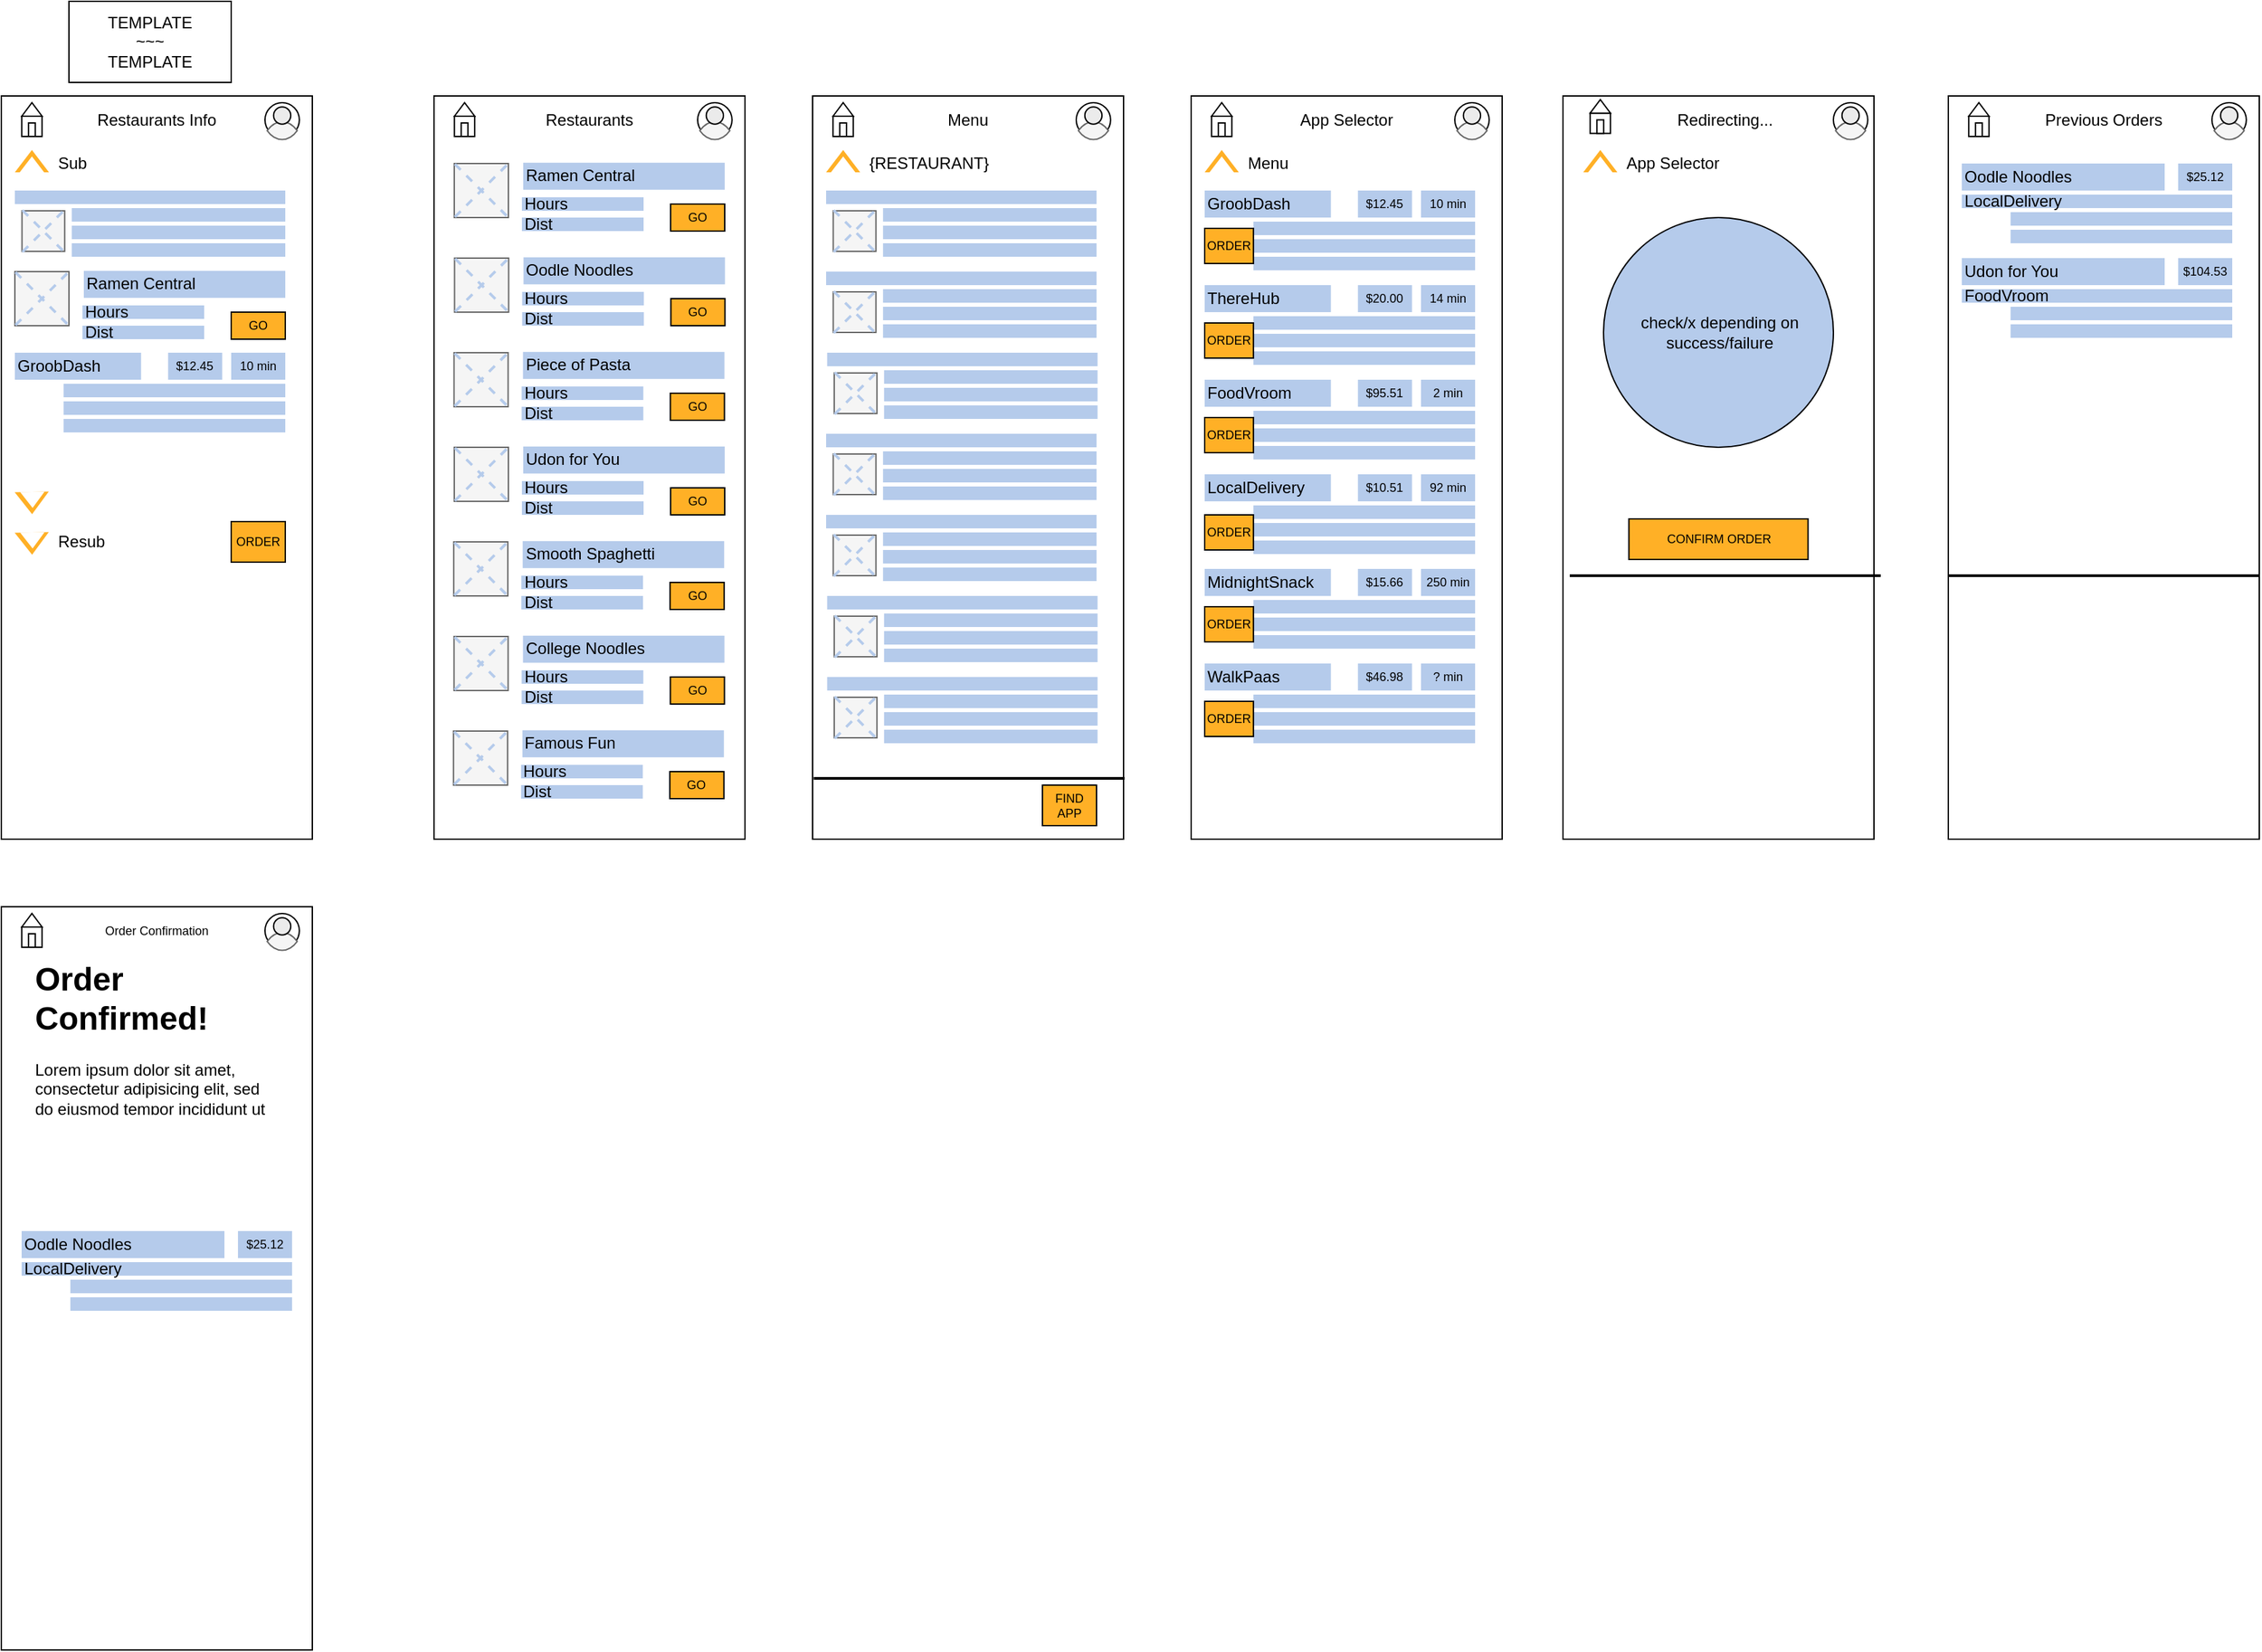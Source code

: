 <mxfile version="15.5.4" type="device"><diagram id="7FYBT-lLZ_I36-1QtQqo" name="odin"><mxGraphModel dx="1266" dy="711" grid="1" gridSize="10" guides="1" tooltips="1" connect="0" arrows="0" fold="1" page="1" pageScale="1" pageWidth="900" pageHeight="1600" math="0" shadow="0"><root><mxCell id="0"/><mxCell id="1" parent="0"/><mxCell id="IJGpA13YN9Y3SECPzbcG-1" value="" style="group;verticalAlign=middle;" parent="1" vertex="1" connectable="0"><mxGeometry x="90" y="90" width="560.74" height="580" as="geometry"/></mxCell><mxCell id="O1XSjCdxgQsiu9ttzMJl-1" value="" style="rounded=0;whiteSpace=wrap;html=1;" parent="IJGpA13YN9Y3SECPzbcG-1" vertex="1"><mxGeometry width="230" height="550" as="geometry"/></mxCell><mxCell id="O1XSjCdxgQsiu9ttzMJl-18" value="" style="group;aspect=fixed;" parent="IJGpA13YN9Y3SECPzbcG-1" vertex="1" connectable="0"><mxGeometry x="195" y="5" width="25.41" height="29.38" as="geometry"/></mxCell><mxCell id="O1XSjCdxgQsiu9ttzMJl-14" value="" style="ellipse;whiteSpace=wrap;html=1;aspect=fixed;strokeColor=default;fillColor=#FFFFFF;" parent="O1XSjCdxgQsiu9ttzMJl-18" vertex="1"><mxGeometry width="25.407" height="25.407" as="geometry"/></mxCell><mxCell id="O1XSjCdxgQsiu9ttzMJl-17" value="" style="whiteSpace=wrap;html=1;shape=mxgraph.basic.pointed_oval;strokeColor=#666666;fillColor=#f5f5f5;rotation=90;fontColor=#333333;" parent="O1XSjCdxgQsiu9ttzMJl-18" vertex="1"><mxGeometry x="3.97" y="9.529" width="17.469" height="22.234" as="geometry"/></mxCell><mxCell id="O1XSjCdxgQsiu9ttzMJl-15" value="" style="ellipse;whiteSpace=wrap;html=1;aspect=fixed;strokeColor=default;fillColor=#EBEBEB;" parent="O1XSjCdxgQsiu9ttzMJl-18" vertex="1"><mxGeometry x="6.353" y="3.176" width="12.704" height="12.704" as="geometry"/></mxCell><mxCell id="O1XSjCdxgQsiu9ttzMJl-27" value="" style="group;aspect=fixed;fillColor=default;rotation=-181;" parent="IJGpA13YN9Y3SECPzbcG-1" vertex="1" connectable="0"><mxGeometry x="10" y="320" width="25.23" height="20.0" as="geometry"/></mxCell><mxCell id="O1XSjCdxgQsiu9ttzMJl-28" value="" style="verticalLabelPosition=bottom;verticalAlign=top;html=1;shape=mxgraph.basic.acute_triangle;dx=0.5;strokeColor=none;fillColor=#FFB026;rotation=-181;" parent="O1XSjCdxgQsiu9ttzMJl-27" vertex="1"><mxGeometry y="3" width="25.23" height="16.56" as="geometry"/></mxCell><mxCell id="O1XSjCdxgQsiu9ttzMJl-29" value="" style="verticalLabelPosition=bottom;verticalAlign=top;html=1;shape=mxgraph.basic.acute_triangle;dx=0.5;strokeColor=none;fillColor=#FFFFFF;rotation=-181;" parent="O1XSjCdxgQsiu9ttzMJl-27" vertex="1"><mxGeometry x="4" y="3" width="18.022" height="11.829" as="geometry"/></mxCell><mxCell id="IJGpA13YN9Y3SECPzbcG-100" value="" style="group;aspect=fixed;fillColor=default;rotation=-181;" parent="IJGpA13YN9Y3SECPzbcG-1" vertex="1" connectable="0"><mxGeometry x="10" y="290" width="25.23" height="20.0" as="geometry"/></mxCell><mxCell id="IJGpA13YN9Y3SECPzbcG-101" value="" style="verticalLabelPosition=bottom;verticalAlign=top;html=1;shape=mxgraph.basic.acute_triangle;dx=0.5;strokeColor=none;fillColor=#FFB026;rotation=-181;" parent="IJGpA13YN9Y3SECPzbcG-100" vertex="1"><mxGeometry y="3" width="25.23" height="16.56" as="geometry"/></mxCell><mxCell id="IJGpA13YN9Y3SECPzbcG-102" value="" style="verticalLabelPosition=bottom;verticalAlign=top;html=1;shape=mxgraph.basic.acute_triangle;dx=0.5;strokeColor=none;fillColor=#FFFFFF;rotation=-181;" parent="IJGpA13YN9Y3SECPzbcG-100" vertex="1"><mxGeometry x="4" y="3" width="18.022" height="11.829" as="geometry"/></mxCell><mxCell id="IJGpA13YN9Y3SECPzbcG-108" value="ORDER" style="rounded=0;whiteSpace=wrap;html=1;fontSize=9;strokeColor=default;fillColor=#FFB026;align=center;verticalAlign=middle;" parent="IJGpA13YN9Y3SECPzbcG-1" vertex="1"><mxGeometry x="170" y="315" width="40" height="30" as="geometry"/></mxCell><mxCell id="O1XSjCdxgQsiu9ttzMJl-24" value="" style="group;aspect=fixed;fillColor=default;" parent="IJGpA13YN9Y3SECPzbcG-1" vertex="1" connectable="0"><mxGeometry x="10" y="40" width="25.23" height="20.0" as="geometry"/></mxCell><mxCell id="O1XSjCdxgQsiu9ttzMJl-25" value="" style="verticalLabelPosition=bottom;verticalAlign=top;html=1;shape=mxgraph.basic.acute_triangle;dx=0.5;strokeColor=none;fillColor=#FFB026;" parent="O1XSjCdxgQsiu9ttzMJl-24" vertex="1"><mxGeometry width="25.23" height="16.56" as="geometry"/></mxCell><mxCell id="O1XSjCdxgQsiu9ttzMJl-26" value="" style="verticalLabelPosition=bottom;verticalAlign=top;html=1;shape=mxgraph.basic.acute_triangle;dx=0.5;strokeColor=none;fillColor=#FFFFFF;" parent="O1XSjCdxgQsiu9ttzMJl-24" vertex="1"><mxGeometry x="3.605" y="4.731" width="18.022" height="11.829" as="geometry"/></mxCell><mxCell id="IJGpA13YN9Y3SECPzbcG-118" value="" style="group;aspect=fixed;" parent="IJGpA13YN9Y3SECPzbcG-1" vertex="1" connectable="0"><mxGeometry x="15.11" y="5" width="15" height="25" as="geometry"/></mxCell><mxCell id="IJGpA13YN9Y3SECPzbcG-110" value="" style="rounded=0;whiteSpace=wrap;html=1;fontSize=9;strokeColor=default;fillColor=#FFFFFF;align=center;verticalAlign=middle;container=0;" parent="IJGpA13YN9Y3SECPzbcG-118" vertex="1"><mxGeometry y="10" width="15" height="15" as="geometry"/></mxCell><mxCell id="IJGpA13YN9Y3SECPzbcG-111" value="" style="rounded=0;whiteSpace=wrap;html=1;fontSize=9;strokeColor=default;fillColor=#FFFFFF;align=center;verticalAlign=middle;container=0;" parent="IJGpA13YN9Y3SECPzbcG-118" vertex="1"><mxGeometry x="5" y="15" width="5" height="10" as="geometry"/></mxCell><mxCell id="IJGpA13YN9Y3SECPzbcG-112" value="" style="triangle;whiteSpace=wrap;html=1;fontSize=9;strokeColor=default;fillColor=#FFFFFF;align=center;verticalAlign=middle;rotation=-90;container=0;" parent="IJGpA13YN9Y3SECPzbcG-118" vertex="1"><mxGeometry x="2.5" y="-2.5" width="10" height="15" as="geometry"/></mxCell><mxCell id="IJGpA13YN9Y3SECPzbcG-125" value="" style="group" parent="IJGpA13YN9Y3SECPzbcG-1" vertex="1" connectable="0"><mxGeometry x="10" y="70" width="210" height="56" as="geometry"/></mxCell><mxCell id="O1XSjCdxgQsiu9ttzMJl-10" value="" style="rounded=0;whiteSpace=wrap;html=1;dashed=1;strokeColor=none;fillColor=#B5CBEB;" parent="IJGpA13YN9Y3SECPzbcG-125" vertex="1"><mxGeometry width="200.0" height="10" as="geometry"/></mxCell><mxCell id="O1XSjCdxgQsiu9ttzMJl-11" value="" style="rounded=0;whiteSpace=wrap;html=1;dashed=1;strokeColor=none;fillColor=#B5CBEB;" parent="IJGpA13YN9Y3SECPzbcG-125" vertex="1"><mxGeometry x="42.105" y="13" width="157.895" height="10" as="geometry"/></mxCell><mxCell id="O1XSjCdxgQsiu9ttzMJl-12" value="" style="rounded=0;whiteSpace=wrap;html=1;dashed=1;strokeColor=none;fillColor=#B5CBEB;" parent="IJGpA13YN9Y3SECPzbcG-125" vertex="1"><mxGeometry x="42.105" y="26" width="157.895" height="10" as="geometry"/></mxCell><mxCell id="O1XSjCdxgQsiu9ttzMJl-13" value="" style="rounded=0;whiteSpace=wrap;html=1;dashed=1;strokeColor=none;fillColor=#B5CBEB;" parent="IJGpA13YN9Y3SECPzbcG-125" vertex="1"><mxGeometry x="42.105" y="39" width="157.895" height="10" as="geometry"/></mxCell><mxCell id="IJGpA13YN9Y3SECPzbcG-120" value="" style="rounded=0;whiteSpace=wrap;html=1;fillColor=#f5f5f5;strokeColor=#666666;fontColor=#333333;" parent="IJGpA13YN9Y3SECPzbcG-125" vertex="1"><mxGeometry x="5.263" y="15" width="31.579" height="30" as="geometry"/></mxCell><mxCell id="IJGpA13YN9Y3SECPzbcG-121" value="" style="line;strokeWidth=2;html=1;rotation=45;strokeColor=#B5CBEB;dashed=1;" parent="IJGpA13YN9Y3SECPzbcG-125" vertex="1"><mxGeometry x="-0.774" y="29.559" width="43.653" height="0.882" as="geometry"/></mxCell><mxCell id="IJGpA13YN9Y3SECPzbcG-122" value="" style="line;strokeWidth=2;html=1;rotation=-45;strokeColor=#B5CBEB;dashed=1;" parent="IJGpA13YN9Y3SECPzbcG-125" vertex="1"><mxGeometry x="-0.774" y="29.559" width="43.653" height="0.882" as="geometry"/></mxCell><mxCell id="IJGpA13YN9Y3SECPzbcG-126" value="&lt;font style=&quot;font-size: 12px&quot;&gt;Sub&lt;/font&gt;" style="rounded=0;whiteSpace=wrap;html=1;fontSize=9;strokeColor=none;fillColor=#FFFFFF;align=left;verticalAlign=middle;" parent="IJGpA13YN9Y3SECPzbcG-125" vertex="1"><mxGeometry x="30" y="-30.44" width="170" height="20.44" as="geometry"/></mxCell><mxCell id="IJGpA13YN9Y3SECPzbcG-333" value="&lt;div align=&quot;center&quot;&gt;&lt;font style=&quot;font-size: 12px&quot;&gt;Restaurants Info&lt;/font&gt;&lt;/div&gt;" style="rounded=0;whiteSpace=wrap;html=1;fontSize=9;strokeColor=none;fillColor=#FFFFFF;align=center;verticalAlign=middle;" parent="IJGpA13YN9Y3SECPzbcG-1" vertex="1"><mxGeometry x="50.41" y="7.28" width="129.59" height="20.44" as="geometry"/></mxCell><mxCell id="IJGpA13YN9Y3SECPzbcG-109" value="" style="group" parent="IJGpA13YN9Y3SECPzbcG-1" vertex="1" connectable="0"><mxGeometry x="10" y="130" width="200" height="50" as="geometry"/></mxCell><mxCell id="IJGpA13YN9Y3SECPzbcG-6" value="&lt;div align=&quot;left&quot;&gt;Hours&lt;/div&gt;" style="rounded=0;whiteSpace=wrap;html=1;align=left;strokeColor=none;fillColor=#B5CBEB;container=0;verticalAlign=middle;" parent="IJGpA13YN9Y3SECPzbcG-109" vertex="1"><mxGeometry x="50" y="25" width="90" height="10" as="geometry"/></mxCell><mxCell id="IJGpA13YN9Y3SECPzbcG-7" value="Dist" style="rounded=0;whiteSpace=wrap;html=1;align=left;strokeColor=none;fillColor=#B5CBEB;container=0;verticalAlign=middle;" parent="IJGpA13YN9Y3SECPzbcG-109" vertex="1"><mxGeometry x="50" y="40" width="90" height="10" as="geometry"/></mxCell><mxCell id="IJGpA13YN9Y3SECPzbcG-107" value="GO" style="rounded=0;whiteSpace=wrap;html=1;fontSize=9;strokeColor=default;fillColor=#FFB026;align=center;verticalAlign=middle;container=0;" parent="IJGpA13YN9Y3SECPzbcG-109" vertex="1"><mxGeometry x="160" y="30" width="40" height="20" as="geometry"/></mxCell><mxCell id="IJGpA13YN9Y3SECPzbcG-3" value="" style="rounded=0;whiteSpace=wrap;html=1;fillColor=#f5f5f5;strokeColor=#666666;fontColor=#333333;container=0;" parent="IJGpA13YN9Y3SECPzbcG-109" vertex="1"><mxGeometry width="40" height="40" as="geometry"/></mxCell><mxCell id="IJGpA13YN9Y3SECPzbcG-4" value="" style="line;strokeWidth=2;html=1;rotation=45;strokeColor=#B5CBEB;dashed=1;container=0;" parent="IJGpA13YN9Y3SECPzbcG-109" vertex="1"><mxGeometry x="-7.647" y="19.412" width="55.294" height="1.176" as="geometry"/></mxCell><mxCell id="IJGpA13YN9Y3SECPzbcG-5" value="" style="line;strokeWidth=2;html=1;rotation=-45;strokeColor=#B5CBEB;dashed=1;container=0;" parent="IJGpA13YN9Y3SECPzbcG-109" vertex="1"><mxGeometry x="-7.647" y="19.412" width="55.294" height="1.176" as="geometry"/></mxCell><mxCell id="IJGpA13YN9Y3SECPzbcG-334" value="Ramen Central" style="rounded=0;whiteSpace=wrap;html=1;fontSize=12;strokeColor=none;fillColor=#B5CBEB;align=left;verticalAlign=middle;" parent="IJGpA13YN9Y3SECPzbcG-109" vertex="1"><mxGeometry x="51" y="-0.59" width="149" height="20" as="geometry"/></mxCell><mxCell id="IJGpA13YN9Y3SECPzbcG-335" value="&lt;font style=&quot;font-size: 12px&quot;&gt;Resub&lt;/font&gt;" style="rounded=0;whiteSpace=wrap;html=1;fontSize=9;strokeColor=none;fillColor=#FFFFFF;align=left;verticalAlign=middle;" parent="IJGpA13YN9Y3SECPzbcG-1" vertex="1"><mxGeometry x="40" y="319.56" width="120" height="20.44" as="geometry"/></mxCell><mxCell id="IJGpA13YN9Y3SECPzbcG-336" value="" style="rounded=0;whiteSpace=wrap;html=1;" parent="IJGpA13YN9Y3SECPzbcG-1" vertex="1"><mxGeometry x="320" width="230" height="550" as="geometry"/></mxCell><mxCell id="IJGpA13YN9Y3SECPzbcG-338" value="" style="group;aspect=fixed;" parent="IJGpA13YN9Y3SECPzbcG-1" vertex="1" connectable="0"><mxGeometry x="515" y="5" width="25.41" height="29.38" as="geometry"/></mxCell><mxCell id="IJGpA13YN9Y3SECPzbcG-339" value="" style="ellipse;whiteSpace=wrap;html=1;aspect=fixed;strokeColor=default;fillColor=#FFFFFF;" parent="IJGpA13YN9Y3SECPzbcG-338" vertex="1"><mxGeometry width="25.407" height="25.407" as="geometry"/></mxCell><mxCell id="IJGpA13YN9Y3SECPzbcG-340" value="" style="whiteSpace=wrap;html=1;shape=mxgraph.basic.pointed_oval;strokeColor=#666666;fillColor=#f5f5f5;rotation=90;fontColor=#333333;" parent="IJGpA13YN9Y3SECPzbcG-338" vertex="1"><mxGeometry x="3.97" y="9.529" width="17.469" height="22.234" as="geometry"/></mxCell><mxCell id="IJGpA13YN9Y3SECPzbcG-341" value="" style="ellipse;whiteSpace=wrap;html=1;aspect=fixed;strokeColor=default;fillColor=#EBEBEB;" parent="IJGpA13YN9Y3SECPzbcG-338" vertex="1"><mxGeometry x="6.353" y="3.176" width="12.704" height="12.704" as="geometry"/></mxCell><mxCell id="IJGpA13YN9Y3SECPzbcG-352" value="" style="group;aspect=fixed;" parent="IJGpA13YN9Y3SECPzbcG-1" vertex="1" connectable="0"><mxGeometry x="335.11" y="5" width="15" height="25" as="geometry"/></mxCell><mxCell id="IJGpA13YN9Y3SECPzbcG-353" value="" style="rounded=0;whiteSpace=wrap;html=1;fontSize=9;strokeColor=default;fillColor=#FFFFFF;align=center;verticalAlign=middle;container=0;" parent="IJGpA13YN9Y3SECPzbcG-352" vertex="1"><mxGeometry y="10" width="15" height="15" as="geometry"/></mxCell><mxCell id="IJGpA13YN9Y3SECPzbcG-354" value="" style="rounded=0;whiteSpace=wrap;html=1;fontSize=9;strokeColor=default;fillColor=#FFFFFF;align=center;verticalAlign=middle;container=0;" parent="IJGpA13YN9Y3SECPzbcG-352" vertex="1"><mxGeometry x="5" y="15" width="5" height="10" as="geometry"/></mxCell><mxCell id="IJGpA13YN9Y3SECPzbcG-355" value="" style="triangle;whiteSpace=wrap;html=1;fontSize=9;strokeColor=default;fillColor=#FFFFFF;align=center;verticalAlign=middle;rotation=-90;container=0;" parent="IJGpA13YN9Y3SECPzbcG-352" vertex="1"><mxGeometry x="2.5" y="-2.5" width="10" height="15" as="geometry"/></mxCell><mxCell id="IJGpA13YN9Y3SECPzbcG-369" value="&lt;div align=&quot;center&quot;&gt;&lt;font style=&quot;font-size: 12px&quot;&gt;Restaurants&lt;/font&gt;&lt;/div&gt;" style="rounded=0;whiteSpace=wrap;html=1;fontSize=9;strokeColor=none;fillColor=#FFFFFF;align=center;verticalAlign=middle;" parent="IJGpA13YN9Y3SECPzbcG-1" vertex="1"><mxGeometry x="370.41" y="7.28" width="129.59" height="20.44" as="geometry"/></mxCell><mxCell id="IJGpA13YN9Y3SECPzbcG-370" value="" style="group" parent="IJGpA13YN9Y3SECPzbcG-1" vertex="1" connectable="0"><mxGeometry x="335" y="50" width="200" height="50" as="geometry"/></mxCell><mxCell id="IJGpA13YN9Y3SECPzbcG-371" value="&lt;div align=&quot;left&quot;&gt;Hours&lt;/div&gt;" style="rounded=0;whiteSpace=wrap;html=1;align=left;strokeColor=none;fillColor=#B5CBEB;container=0;verticalAlign=middle;" parent="IJGpA13YN9Y3SECPzbcG-370" vertex="1"><mxGeometry x="50" y="25" width="90" height="10" as="geometry"/></mxCell><mxCell id="IJGpA13YN9Y3SECPzbcG-372" value="Dist" style="rounded=0;whiteSpace=wrap;html=1;align=left;strokeColor=none;fillColor=#B5CBEB;container=0;verticalAlign=middle;" parent="IJGpA13YN9Y3SECPzbcG-370" vertex="1"><mxGeometry x="50" y="40" width="90" height="10" as="geometry"/></mxCell><mxCell id="IJGpA13YN9Y3SECPzbcG-373" value="GO" style="rounded=0;whiteSpace=wrap;html=1;fontSize=9;strokeColor=default;fillColor=#FFB026;align=center;verticalAlign=middle;container=0;" parent="IJGpA13YN9Y3SECPzbcG-370" vertex="1"><mxGeometry x="160" y="30" width="40" height="20" as="geometry"/></mxCell><mxCell id="IJGpA13YN9Y3SECPzbcG-374" value="" style="rounded=0;whiteSpace=wrap;html=1;fillColor=#f5f5f5;strokeColor=#666666;fontColor=#333333;container=0;" parent="IJGpA13YN9Y3SECPzbcG-370" vertex="1"><mxGeometry width="40" height="40" as="geometry"/></mxCell><mxCell id="IJGpA13YN9Y3SECPzbcG-375" value="" style="line;strokeWidth=2;html=1;rotation=45;strokeColor=#B5CBEB;dashed=1;container=0;" parent="IJGpA13YN9Y3SECPzbcG-370" vertex="1"><mxGeometry x="-7.647" y="19.412" width="55.294" height="1.176" as="geometry"/></mxCell><mxCell id="IJGpA13YN9Y3SECPzbcG-376" value="" style="line;strokeWidth=2;html=1;rotation=-45;strokeColor=#B5CBEB;dashed=1;container=0;" parent="IJGpA13YN9Y3SECPzbcG-370" vertex="1"><mxGeometry x="-7.647" y="19.412" width="55.294" height="1.176" as="geometry"/></mxCell><mxCell id="IJGpA13YN9Y3SECPzbcG-377" value="Ramen Central" style="rounded=0;whiteSpace=wrap;html=1;fontSize=12;strokeColor=none;fillColor=#B5CBEB;align=left;verticalAlign=middle;" parent="IJGpA13YN9Y3SECPzbcG-370" vertex="1"><mxGeometry x="51" y="-0.59" width="149" height="20" as="geometry"/></mxCell><mxCell id="IJGpA13YN9Y3SECPzbcG-508" value="" style="group" parent="IJGpA13YN9Y3SECPzbcG-1" vertex="1" connectable="0"><mxGeometry x="335.2" y="120" width="200" height="50" as="geometry"/></mxCell><mxCell id="IJGpA13YN9Y3SECPzbcG-509" value="&lt;div align=&quot;left&quot;&gt;Hours&lt;/div&gt;" style="rounded=0;whiteSpace=wrap;html=1;align=left;strokeColor=none;fillColor=#B5CBEB;container=0;verticalAlign=middle;" parent="IJGpA13YN9Y3SECPzbcG-508" vertex="1"><mxGeometry x="50" y="25" width="90" height="10" as="geometry"/></mxCell><mxCell id="IJGpA13YN9Y3SECPzbcG-510" value="Dist" style="rounded=0;whiteSpace=wrap;html=1;align=left;strokeColor=none;fillColor=#B5CBEB;container=0;verticalAlign=middle;" parent="IJGpA13YN9Y3SECPzbcG-508" vertex="1"><mxGeometry x="50" y="40" width="90" height="10" as="geometry"/></mxCell><mxCell id="IJGpA13YN9Y3SECPzbcG-511" value="GO" style="rounded=0;whiteSpace=wrap;html=1;fontSize=9;strokeColor=default;fillColor=#FFB026;align=center;verticalAlign=middle;container=0;" parent="IJGpA13YN9Y3SECPzbcG-508" vertex="1"><mxGeometry x="160" y="30" width="40" height="20" as="geometry"/></mxCell><mxCell id="IJGpA13YN9Y3SECPzbcG-512" value="" style="rounded=0;whiteSpace=wrap;html=1;fillColor=#f5f5f5;strokeColor=#666666;fontColor=#333333;container=0;" parent="IJGpA13YN9Y3SECPzbcG-508" vertex="1"><mxGeometry width="40" height="40" as="geometry"/></mxCell><mxCell id="IJGpA13YN9Y3SECPzbcG-513" value="" style="line;strokeWidth=2;html=1;rotation=45;strokeColor=#B5CBEB;dashed=1;container=0;" parent="IJGpA13YN9Y3SECPzbcG-508" vertex="1"><mxGeometry x="-7.647" y="19.412" width="55.294" height="1.176" as="geometry"/></mxCell><mxCell id="IJGpA13YN9Y3SECPzbcG-514" value="" style="line;strokeWidth=2;html=1;rotation=-45;strokeColor=#B5CBEB;dashed=1;container=0;" parent="IJGpA13YN9Y3SECPzbcG-508" vertex="1"><mxGeometry x="-7.647" y="19.412" width="55.294" height="1.176" as="geometry"/></mxCell><mxCell id="IJGpA13YN9Y3SECPzbcG-515" value="Oodle Noodles" style="rounded=0;whiteSpace=wrap;html=1;fontSize=12;strokeColor=none;fillColor=#B5CBEB;align=left;verticalAlign=middle;" parent="IJGpA13YN9Y3SECPzbcG-508" vertex="1"><mxGeometry x="51" y="-0.59" width="149" height="20" as="geometry"/></mxCell><mxCell id="IJGpA13YN9Y3SECPzbcG-516" value="" style="group" parent="IJGpA13YN9Y3SECPzbcG-1" vertex="1" connectable="0"><mxGeometry x="334.8" y="190" width="200" height="50" as="geometry"/></mxCell><mxCell id="IJGpA13YN9Y3SECPzbcG-517" value="&lt;div align=&quot;left&quot;&gt;Hours&lt;/div&gt;" style="rounded=0;whiteSpace=wrap;html=1;align=left;strokeColor=none;fillColor=#B5CBEB;container=0;verticalAlign=middle;" parent="IJGpA13YN9Y3SECPzbcG-516" vertex="1"><mxGeometry x="50" y="25" width="90" height="10" as="geometry"/></mxCell><mxCell id="IJGpA13YN9Y3SECPzbcG-518" value="Dist" style="rounded=0;whiteSpace=wrap;html=1;align=left;strokeColor=none;fillColor=#B5CBEB;container=0;verticalAlign=middle;" parent="IJGpA13YN9Y3SECPzbcG-516" vertex="1"><mxGeometry x="50" y="40" width="90" height="10" as="geometry"/></mxCell><mxCell id="IJGpA13YN9Y3SECPzbcG-519" value="GO" style="rounded=0;whiteSpace=wrap;html=1;fontSize=9;strokeColor=default;fillColor=#FFB026;align=center;verticalAlign=middle;container=0;" parent="IJGpA13YN9Y3SECPzbcG-516" vertex="1"><mxGeometry x="160" y="30" width="40" height="20" as="geometry"/></mxCell><mxCell id="IJGpA13YN9Y3SECPzbcG-520" value="" style="rounded=0;whiteSpace=wrap;html=1;fillColor=#f5f5f5;strokeColor=#666666;fontColor=#333333;container=0;" parent="IJGpA13YN9Y3SECPzbcG-516" vertex="1"><mxGeometry width="40" height="40" as="geometry"/></mxCell><mxCell id="IJGpA13YN9Y3SECPzbcG-521" value="" style="line;strokeWidth=2;html=1;rotation=45;strokeColor=#B5CBEB;dashed=1;container=0;" parent="IJGpA13YN9Y3SECPzbcG-516" vertex="1"><mxGeometry x="-7.647" y="19.412" width="55.294" height="1.176" as="geometry"/></mxCell><mxCell id="IJGpA13YN9Y3SECPzbcG-522" value="" style="line;strokeWidth=2;html=1;rotation=-45;strokeColor=#B5CBEB;dashed=1;container=0;" parent="IJGpA13YN9Y3SECPzbcG-516" vertex="1"><mxGeometry x="-7.647" y="19.412" width="55.294" height="1.176" as="geometry"/></mxCell><mxCell id="IJGpA13YN9Y3SECPzbcG-523" value="Piece of Pasta" style="rounded=0;whiteSpace=wrap;html=1;fontSize=12;strokeColor=none;fillColor=#B5CBEB;align=left;verticalAlign=middle;" parent="IJGpA13YN9Y3SECPzbcG-516" vertex="1"><mxGeometry x="51" y="-0.59" width="149" height="20" as="geometry"/></mxCell><mxCell id="IJGpA13YN9Y3SECPzbcG-524" value="" style="group" parent="IJGpA13YN9Y3SECPzbcG-1" vertex="1" connectable="0"><mxGeometry x="335" y="260" width="200" height="50" as="geometry"/></mxCell><mxCell id="IJGpA13YN9Y3SECPzbcG-525" value="&lt;div align=&quot;left&quot;&gt;Hours&lt;/div&gt;" style="rounded=0;whiteSpace=wrap;html=1;align=left;strokeColor=none;fillColor=#B5CBEB;container=0;verticalAlign=middle;" parent="IJGpA13YN9Y3SECPzbcG-524" vertex="1"><mxGeometry x="50" y="25" width="90" height="10" as="geometry"/></mxCell><mxCell id="IJGpA13YN9Y3SECPzbcG-526" value="Dist" style="rounded=0;whiteSpace=wrap;html=1;align=left;strokeColor=none;fillColor=#B5CBEB;container=0;verticalAlign=middle;" parent="IJGpA13YN9Y3SECPzbcG-524" vertex="1"><mxGeometry x="50" y="40" width="90" height="10" as="geometry"/></mxCell><mxCell id="IJGpA13YN9Y3SECPzbcG-527" value="GO" style="rounded=0;whiteSpace=wrap;html=1;fontSize=9;strokeColor=default;fillColor=#FFB026;align=center;verticalAlign=middle;container=0;" parent="IJGpA13YN9Y3SECPzbcG-524" vertex="1"><mxGeometry x="160" y="30" width="40" height="20" as="geometry"/></mxCell><mxCell id="IJGpA13YN9Y3SECPzbcG-528" value="" style="rounded=0;whiteSpace=wrap;html=1;fillColor=#f5f5f5;strokeColor=#666666;fontColor=#333333;container=0;" parent="IJGpA13YN9Y3SECPzbcG-524" vertex="1"><mxGeometry width="40" height="40" as="geometry"/></mxCell><mxCell id="IJGpA13YN9Y3SECPzbcG-529" value="" style="line;strokeWidth=2;html=1;rotation=45;strokeColor=#B5CBEB;dashed=1;container=0;" parent="IJGpA13YN9Y3SECPzbcG-524" vertex="1"><mxGeometry x="-7.647" y="19.412" width="55.294" height="1.176" as="geometry"/></mxCell><mxCell id="IJGpA13YN9Y3SECPzbcG-530" value="" style="line;strokeWidth=2;html=1;rotation=-45;strokeColor=#B5CBEB;dashed=1;container=0;" parent="IJGpA13YN9Y3SECPzbcG-524" vertex="1"><mxGeometry x="-7.647" y="19.412" width="55.294" height="1.176" as="geometry"/></mxCell><mxCell id="IJGpA13YN9Y3SECPzbcG-531" value="Udon for You" style="rounded=0;whiteSpace=wrap;html=1;fontSize=12;strokeColor=none;fillColor=#B5CBEB;align=left;verticalAlign=middle;" parent="IJGpA13YN9Y3SECPzbcG-524" vertex="1"><mxGeometry x="51" y="-0.59" width="149" height="20" as="geometry"/></mxCell><mxCell id="IJGpA13YN9Y3SECPzbcG-564" value="" style="group" parent="IJGpA13YN9Y3SECPzbcG-1" vertex="1" connectable="0"><mxGeometry x="334.6" y="330" width="200" height="50" as="geometry"/></mxCell><mxCell id="IJGpA13YN9Y3SECPzbcG-565" value="&lt;div align=&quot;left&quot;&gt;Hours&lt;/div&gt;" style="rounded=0;whiteSpace=wrap;html=1;align=left;strokeColor=none;fillColor=#B5CBEB;container=0;verticalAlign=middle;" parent="IJGpA13YN9Y3SECPzbcG-564" vertex="1"><mxGeometry x="50" y="25" width="90" height="10" as="geometry"/></mxCell><mxCell id="IJGpA13YN9Y3SECPzbcG-566" value="Dist" style="rounded=0;whiteSpace=wrap;html=1;align=left;strokeColor=none;fillColor=#B5CBEB;container=0;verticalAlign=middle;" parent="IJGpA13YN9Y3SECPzbcG-564" vertex="1"><mxGeometry x="50" y="40" width="90" height="10" as="geometry"/></mxCell><mxCell id="IJGpA13YN9Y3SECPzbcG-567" value="GO" style="rounded=0;whiteSpace=wrap;html=1;fontSize=9;strokeColor=default;fillColor=#FFB026;align=center;verticalAlign=middle;container=0;" parent="IJGpA13YN9Y3SECPzbcG-564" vertex="1"><mxGeometry x="160" y="30" width="40" height="20" as="geometry"/></mxCell><mxCell id="IJGpA13YN9Y3SECPzbcG-568" value="" style="rounded=0;whiteSpace=wrap;html=1;fillColor=#f5f5f5;strokeColor=#666666;fontColor=#333333;container=0;" parent="IJGpA13YN9Y3SECPzbcG-564" vertex="1"><mxGeometry width="40" height="40" as="geometry"/></mxCell><mxCell id="IJGpA13YN9Y3SECPzbcG-569" value="" style="line;strokeWidth=2;html=1;rotation=45;strokeColor=#B5CBEB;dashed=1;container=0;" parent="IJGpA13YN9Y3SECPzbcG-564" vertex="1"><mxGeometry x="-7.647" y="19.412" width="55.294" height="1.176" as="geometry"/></mxCell><mxCell id="IJGpA13YN9Y3SECPzbcG-570" value="" style="line;strokeWidth=2;html=1;rotation=-45;strokeColor=#B5CBEB;dashed=1;container=0;" parent="IJGpA13YN9Y3SECPzbcG-564" vertex="1"><mxGeometry x="-7.647" y="19.412" width="55.294" height="1.176" as="geometry"/></mxCell><mxCell id="IJGpA13YN9Y3SECPzbcG-571" value="Smooth Spaghetti" style="rounded=0;whiteSpace=wrap;html=1;fontSize=12;strokeColor=none;fillColor=#B5CBEB;align=left;verticalAlign=middle;" parent="IJGpA13YN9Y3SECPzbcG-564" vertex="1"><mxGeometry x="51" y="-0.59" width="149" height="20" as="geometry"/></mxCell><mxCell id="IJGpA13YN9Y3SECPzbcG-572" value="" style="group" parent="IJGpA13YN9Y3SECPzbcG-1" vertex="1" connectable="0"><mxGeometry x="334.8" y="400" width="200" height="50" as="geometry"/></mxCell><mxCell id="IJGpA13YN9Y3SECPzbcG-573" value="&lt;div align=&quot;left&quot;&gt;Hours&lt;/div&gt;" style="rounded=0;whiteSpace=wrap;html=1;align=left;strokeColor=none;fillColor=#B5CBEB;container=0;verticalAlign=middle;" parent="IJGpA13YN9Y3SECPzbcG-572" vertex="1"><mxGeometry x="50" y="25" width="90" height="10" as="geometry"/></mxCell><mxCell id="IJGpA13YN9Y3SECPzbcG-574" value="Dist" style="rounded=0;whiteSpace=wrap;html=1;align=left;strokeColor=none;fillColor=#B5CBEB;container=0;verticalAlign=middle;" parent="IJGpA13YN9Y3SECPzbcG-572" vertex="1"><mxGeometry x="50" y="40" width="90" height="10" as="geometry"/></mxCell><mxCell id="IJGpA13YN9Y3SECPzbcG-575" value="GO" style="rounded=0;whiteSpace=wrap;html=1;fontSize=9;strokeColor=default;fillColor=#FFB026;align=center;verticalAlign=middle;container=0;" parent="IJGpA13YN9Y3SECPzbcG-572" vertex="1"><mxGeometry x="160" y="30" width="40" height="20" as="geometry"/></mxCell><mxCell id="IJGpA13YN9Y3SECPzbcG-576" value="" style="rounded=0;whiteSpace=wrap;html=1;fillColor=#f5f5f5;strokeColor=#666666;fontColor=#333333;container=0;" parent="IJGpA13YN9Y3SECPzbcG-572" vertex="1"><mxGeometry width="40" height="40" as="geometry"/></mxCell><mxCell id="IJGpA13YN9Y3SECPzbcG-577" value="" style="line;strokeWidth=2;html=1;rotation=45;strokeColor=#B5CBEB;dashed=1;container=0;" parent="IJGpA13YN9Y3SECPzbcG-572" vertex="1"><mxGeometry x="-7.647" y="19.412" width="55.294" height="1.176" as="geometry"/></mxCell><mxCell id="IJGpA13YN9Y3SECPzbcG-578" value="" style="line;strokeWidth=2;html=1;rotation=-45;strokeColor=#B5CBEB;dashed=1;container=0;" parent="IJGpA13YN9Y3SECPzbcG-572" vertex="1"><mxGeometry x="-7.647" y="19.412" width="55.294" height="1.176" as="geometry"/></mxCell><mxCell id="IJGpA13YN9Y3SECPzbcG-579" value="College Noodles" style="rounded=0;whiteSpace=wrap;html=1;fontSize=12;strokeColor=none;fillColor=#B5CBEB;align=left;verticalAlign=middle;" parent="IJGpA13YN9Y3SECPzbcG-572" vertex="1"><mxGeometry x="51" y="-0.59" width="149" height="20" as="geometry"/></mxCell><mxCell id="IJGpA13YN9Y3SECPzbcG-580" value="" style="group" parent="IJGpA13YN9Y3SECPzbcG-1" vertex="1" connectable="0"><mxGeometry x="334.4" y="470" width="200" height="50" as="geometry"/></mxCell><mxCell id="IJGpA13YN9Y3SECPzbcG-581" value="&lt;div align=&quot;left&quot;&gt;Hours&lt;/div&gt;" style="rounded=0;whiteSpace=wrap;html=1;align=left;strokeColor=none;fillColor=#B5CBEB;container=0;verticalAlign=middle;" parent="IJGpA13YN9Y3SECPzbcG-580" vertex="1"><mxGeometry x="50" y="25" width="90" height="10" as="geometry"/></mxCell><mxCell id="IJGpA13YN9Y3SECPzbcG-582" value="Dist" style="rounded=0;whiteSpace=wrap;html=1;align=left;strokeColor=none;fillColor=#B5CBEB;container=0;verticalAlign=middle;" parent="IJGpA13YN9Y3SECPzbcG-580" vertex="1"><mxGeometry x="50" y="40" width="90" height="10" as="geometry"/></mxCell><mxCell id="IJGpA13YN9Y3SECPzbcG-583" value="GO" style="rounded=0;whiteSpace=wrap;html=1;fontSize=9;strokeColor=default;fillColor=#FFB026;align=center;verticalAlign=middle;container=0;" parent="IJGpA13YN9Y3SECPzbcG-580" vertex="1"><mxGeometry x="160" y="30" width="40" height="20" as="geometry"/></mxCell><mxCell id="IJGpA13YN9Y3SECPzbcG-584" value="" style="rounded=0;whiteSpace=wrap;html=1;fillColor=#f5f5f5;strokeColor=#666666;fontColor=#333333;container=0;" parent="IJGpA13YN9Y3SECPzbcG-580" vertex="1"><mxGeometry width="40" height="40" as="geometry"/></mxCell><mxCell id="IJGpA13YN9Y3SECPzbcG-585" value="" style="line;strokeWidth=2;html=1;rotation=45;strokeColor=#B5CBEB;dashed=1;container=0;" parent="IJGpA13YN9Y3SECPzbcG-580" vertex="1"><mxGeometry x="-7.647" y="19.412" width="55.294" height="1.176" as="geometry"/></mxCell><mxCell id="IJGpA13YN9Y3SECPzbcG-586" value="" style="line;strokeWidth=2;html=1;rotation=-45;strokeColor=#B5CBEB;dashed=1;container=0;" parent="IJGpA13YN9Y3SECPzbcG-580" vertex="1"><mxGeometry x="-7.647" y="19.412" width="55.294" height="1.176" as="geometry"/></mxCell><mxCell id="IJGpA13YN9Y3SECPzbcG-587" value="Famous Fun" style="rounded=0;whiteSpace=wrap;html=1;fontSize=12;strokeColor=none;fillColor=#B5CBEB;align=left;verticalAlign=middle;" parent="IJGpA13YN9Y3SECPzbcG-580" vertex="1"><mxGeometry x="51" y="-0.59" width="149" height="20" as="geometry"/></mxCell><mxCell id="IJGpA13YN9Y3SECPzbcG-750" value="" style="group" parent="IJGpA13YN9Y3SECPzbcG-1" vertex="1" connectable="0"><mxGeometry x="10" y="190" width="200" height="59" as="geometry"/></mxCell><mxCell id="IJGpA13YN9Y3SECPzbcG-751" value="" style="rounded=0;whiteSpace=wrap;html=1;dashed=1;strokeColor=none;fillColor=#B5CBEB;" parent="IJGpA13YN9Y3SECPzbcG-750" vertex="1"><mxGeometry x="36.06" y="49" width="163.94" height="10" as="geometry"/></mxCell><mxCell id="IJGpA13YN9Y3SECPzbcG-752" value="" style="group" parent="IJGpA13YN9Y3SECPzbcG-750" vertex="1" connectable="0"><mxGeometry width="200" height="46" as="geometry"/></mxCell><mxCell id="IJGpA13YN9Y3SECPzbcG-753" value="" style="rounded=0;whiteSpace=wrap;html=1;dashed=1;strokeColor=none;fillColor=#B5CBEB;" parent="IJGpA13YN9Y3SECPzbcG-752" vertex="1"><mxGeometry x="36.06" y="23" width="163.94" height="10" as="geometry"/></mxCell><mxCell id="IJGpA13YN9Y3SECPzbcG-754" value="" style="rounded=0;whiteSpace=wrap;html=1;dashed=1;strokeColor=none;fillColor=#B5CBEB;" parent="IJGpA13YN9Y3SECPzbcG-752" vertex="1"><mxGeometry x="36.06" y="36" width="163.94" height="10" as="geometry"/></mxCell><mxCell id="IJGpA13YN9Y3SECPzbcG-755" value="GroobDash" style="rounded=0;whiteSpace=wrap;html=1;strokeColor=none;fillColor=#B5CBEB;align=left;" parent="IJGpA13YN9Y3SECPzbcG-752" vertex="1"><mxGeometry width="93.333" height="20" as="geometry"/></mxCell><mxCell id="IJGpA13YN9Y3SECPzbcG-756" value="&lt;div style=&quot;font-size: 9px&quot; align=&quot;center&quot;&gt;&lt;font style=&quot;font-size: 9px&quot;&gt;$12.45&lt;br&gt;&lt;/font&gt;&lt;/div&gt;" style="rounded=0;whiteSpace=wrap;html=1;strokeColor=none;fillColor=#B5CBEB;align=center;" parent="IJGpA13YN9Y3SECPzbcG-752" vertex="1"><mxGeometry x="113.333" width="40" height="20" as="geometry"/></mxCell><mxCell id="IJGpA13YN9Y3SECPzbcG-757" value="&lt;font style=&quot;font-size: 9px;&quot;&gt;10 min&lt;/font&gt;" style="rounded=0;whiteSpace=wrap;html=1;strokeColor=none;fillColor=#B5CBEB;align=center;verticalAlign=middle;fontSize=9;" parent="IJGpA13YN9Y3SECPzbcG-752" vertex="1"><mxGeometry x="160" width="40" height="20" as="geometry"/></mxCell><mxCell id="IJGpA13YN9Y3SECPzbcG-127" value="&lt;div&gt;TEMPLATE&lt;/div&gt;&lt;div&gt;~~~&lt;/div&gt;&lt;div&gt;TEMPLATE&lt;br&gt;&lt;/div&gt;" style="rounded=0;whiteSpace=wrap;html=1;fontSize=12;strokeColor=default;fillColor=#FFFFFF;align=center;verticalAlign=middle;" parent="1" vertex="1"><mxGeometry x="140" y="20" width="120" height="60" as="geometry"/></mxCell><mxCell id="IJGpA13YN9Y3SECPzbcG-379" value="" style="rounded=0;whiteSpace=wrap;html=1;" parent="1" vertex="1"><mxGeometry x="690" y="90" width="230" height="550" as="geometry"/></mxCell><mxCell id="IJGpA13YN9Y3SECPzbcG-381" value="" style="group;aspect=fixed;" parent="1" vertex="1" connectable="0"><mxGeometry x="885" y="95" width="25.41" height="29.38" as="geometry"/></mxCell><mxCell id="IJGpA13YN9Y3SECPzbcG-382" value="" style="ellipse;whiteSpace=wrap;html=1;aspect=fixed;strokeColor=default;fillColor=#FFFFFF;" parent="IJGpA13YN9Y3SECPzbcG-381" vertex="1"><mxGeometry width="25.407" height="25.407" as="geometry"/></mxCell><mxCell id="IJGpA13YN9Y3SECPzbcG-383" value="" style="whiteSpace=wrap;html=1;shape=mxgraph.basic.pointed_oval;strokeColor=#666666;fillColor=#f5f5f5;rotation=90;fontColor=#333333;" parent="IJGpA13YN9Y3SECPzbcG-381" vertex="1"><mxGeometry x="3.97" y="9.529" width="17.469" height="22.234" as="geometry"/></mxCell><mxCell id="IJGpA13YN9Y3SECPzbcG-384" value="" style="ellipse;whiteSpace=wrap;html=1;aspect=fixed;strokeColor=default;fillColor=#EBEBEB;" parent="IJGpA13YN9Y3SECPzbcG-381" vertex="1"><mxGeometry x="6.353" y="3.176" width="12.704" height="12.704" as="geometry"/></mxCell><mxCell id="IJGpA13YN9Y3SECPzbcG-392" value="" style="group;aspect=fixed;fillColor=default;" parent="1" vertex="1" connectable="0"><mxGeometry x="700" y="130" width="25.23" height="20.0" as="geometry"/></mxCell><mxCell id="IJGpA13YN9Y3SECPzbcG-393" value="" style="verticalLabelPosition=bottom;verticalAlign=top;html=1;shape=mxgraph.basic.acute_triangle;dx=0.5;strokeColor=none;fillColor=#FFB026;" parent="IJGpA13YN9Y3SECPzbcG-392" vertex="1"><mxGeometry width="25.23" height="16.56" as="geometry"/></mxCell><mxCell id="IJGpA13YN9Y3SECPzbcG-394" value="" style="verticalLabelPosition=bottom;verticalAlign=top;html=1;shape=mxgraph.basic.acute_triangle;dx=0.5;strokeColor=none;fillColor=#FFFFFF;" parent="IJGpA13YN9Y3SECPzbcG-392" vertex="1"><mxGeometry x="3.605" y="4.731" width="18.022" height="11.829" as="geometry"/></mxCell><mxCell id="IJGpA13YN9Y3SECPzbcG-395" value="" style="group;aspect=fixed;" parent="1" vertex="1" connectable="0"><mxGeometry x="705.11" y="95" width="15" height="25" as="geometry"/></mxCell><mxCell id="IJGpA13YN9Y3SECPzbcG-396" value="" style="rounded=0;whiteSpace=wrap;html=1;fontSize=9;strokeColor=default;fillColor=#FFFFFF;align=center;verticalAlign=middle;container=0;" parent="IJGpA13YN9Y3SECPzbcG-395" vertex="1"><mxGeometry y="10" width="15" height="15" as="geometry"/></mxCell><mxCell id="IJGpA13YN9Y3SECPzbcG-397" value="" style="rounded=0;whiteSpace=wrap;html=1;fontSize=9;strokeColor=default;fillColor=#FFFFFF;align=center;verticalAlign=middle;container=0;" parent="IJGpA13YN9Y3SECPzbcG-395" vertex="1"><mxGeometry x="5" y="15" width="5" height="10" as="geometry"/></mxCell><mxCell id="IJGpA13YN9Y3SECPzbcG-398" value="" style="triangle;whiteSpace=wrap;html=1;fontSize=9;strokeColor=default;fillColor=#FFFFFF;align=center;verticalAlign=middle;rotation=-90;container=0;" parent="IJGpA13YN9Y3SECPzbcG-395" vertex="1"><mxGeometry x="2.5" y="-2.5" width="10" height="15" as="geometry"/></mxCell><mxCell id="IJGpA13YN9Y3SECPzbcG-399" value="" style="group" parent="1" vertex="1" connectable="0"><mxGeometry x="700" y="160" width="210" height="56" as="geometry"/></mxCell><mxCell id="IJGpA13YN9Y3SECPzbcG-400" value="" style="rounded=0;whiteSpace=wrap;html=1;dashed=1;strokeColor=none;fillColor=#B5CBEB;" parent="IJGpA13YN9Y3SECPzbcG-399" vertex="1"><mxGeometry width="200.0" height="10" as="geometry"/></mxCell><mxCell id="IJGpA13YN9Y3SECPzbcG-401" value="" style="rounded=0;whiteSpace=wrap;html=1;dashed=1;strokeColor=none;fillColor=#B5CBEB;" parent="IJGpA13YN9Y3SECPzbcG-399" vertex="1"><mxGeometry x="42.105" y="13" width="157.895" height="10" as="geometry"/></mxCell><mxCell id="IJGpA13YN9Y3SECPzbcG-402" value="" style="rounded=0;whiteSpace=wrap;html=1;dashed=1;strokeColor=none;fillColor=#B5CBEB;" parent="IJGpA13YN9Y3SECPzbcG-399" vertex="1"><mxGeometry x="42.105" y="26" width="157.895" height="10" as="geometry"/></mxCell><mxCell id="IJGpA13YN9Y3SECPzbcG-403" value="" style="rounded=0;whiteSpace=wrap;html=1;dashed=1;strokeColor=none;fillColor=#B5CBEB;" parent="IJGpA13YN9Y3SECPzbcG-399" vertex="1"><mxGeometry x="42.105" y="39" width="157.895" height="10" as="geometry"/></mxCell><mxCell id="IJGpA13YN9Y3SECPzbcG-404" value="" style="rounded=0;whiteSpace=wrap;html=1;fillColor=#f5f5f5;strokeColor=#666666;fontColor=#333333;" parent="IJGpA13YN9Y3SECPzbcG-399" vertex="1"><mxGeometry x="5.263" y="15" width="31.579" height="30" as="geometry"/></mxCell><mxCell id="IJGpA13YN9Y3SECPzbcG-405" value="" style="line;strokeWidth=2;html=1;rotation=45;strokeColor=#B5CBEB;dashed=1;" parent="IJGpA13YN9Y3SECPzbcG-399" vertex="1"><mxGeometry x="-0.774" y="29.559" width="43.653" height="0.882" as="geometry"/></mxCell><mxCell id="IJGpA13YN9Y3SECPzbcG-406" value="" style="line;strokeWidth=2;html=1;rotation=-45;strokeColor=#B5CBEB;dashed=1;" parent="IJGpA13YN9Y3SECPzbcG-399" vertex="1"><mxGeometry x="-0.774" y="29.559" width="43.653" height="0.882" as="geometry"/></mxCell><mxCell id="IJGpA13YN9Y3SECPzbcG-407" value="&lt;font style=&quot;font-size: 12px&quot;&gt;{RESTAURANT}&lt;/font&gt;" style="rounded=0;whiteSpace=wrap;html=1;fontSize=9;strokeColor=none;fillColor=#FFFFFF;align=left;verticalAlign=middle;" parent="IJGpA13YN9Y3SECPzbcG-399" vertex="1"><mxGeometry x="30" y="-30.44" width="170" height="20.44" as="geometry"/></mxCell><mxCell id="IJGpA13YN9Y3SECPzbcG-412" value="&lt;font style=&quot;font-size: 12px&quot;&gt;Menu&lt;/font&gt;" style="rounded=0;whiteSpace=wrap;html=1;fontSize=9;strokeColor=none;fillColor=#FFFFFF;align=center;verticalAlign=middle;" parent="1" vertex="1"><mxGeometry x="740.41" y="97.28" width="129.59" height="20.44" as="geometry"/></mxCell><mxCell id="IJGpA13YN9Y3SECPzbcG-422" value="" style="rounded=0;whiteSpace=wrap;html=1;" parent="1" vertex="1"><mxGeometry x="970" y="90" width="230" height="550" as="geometry"/></mxCell><mxCell id="IJGpA13YN9Y3SECPzbcG-424" value="" style="group;aspect=fixed;" parent="1" vertex="1" connectable="0"><mxGeometry x="1165" y="95" width="25.41" height="29.38" as="geometry"/></mxCell><mxCell id="IJGpA13YN9Y3SECPzbcG-425" value="" style="ellipse;whiteSpace=wrap;html=1;aspect=fixed;strokeColor=default;fillColor=#FFFFFF;" parent="IJGpA13YN9Y3SECPzbcG-424" vertex="1"><mxGeometry width="25.407" height="25.407" as="geometry"/></mxCell><mxCell id="IJGpA13YN9Y3SECPzbcG-426" value="" style="whiteSpace=wrap;html=1;shape=mxgraph.basic.pointed_oval;strokeColor=#666666;fillColor=#f5f5f5;rotation=90;fontColor=#333333;" parent="IJGpA13YN9Y3SECPzbcG-424" vertex="1"><mxGeometry x="3.97" y="9.529" width="17.469" height="22.234" as="geometry"/></mxCell><mxCell id="IJGpA13YN9Y3SECPzbcG-427" value="" style="ellipse;whiteSpace=wrap;html=1;aspect=fixed;strokeColor=default;fillColor=#EBEBEB;" parent="IJGpA13YN9Y3SECPzbcG-424" vertex="1"><mxGeometry x="6.353" y="3.176" width="12.704" height="12.704" as="geometry"/></mxCell><mxCell id="IJGpA13YN9Y3SECPzbcG-435" value="" style="group;aspect=fixed;fillColor=default;" parent="1" vertex="1" connectable="0"><mxGeometry x="980" y="130" width="25.23" height="20.0" as="geometry"/></mxCell><mxCell id="IJGpA13YN9Y3SECPzbcG-436" value="" style="verticalLabelPosition=bottom;verticalAlign=top;html=1;shape=mxgraph.basic.acute_triangle;dx=0.5;strokeColor=none;fillColor=#FFB026;" parent="IJGpA13YN9Y3SECPzbcG-435" vertex="1"><mxGeometry width="25.23" height="16.56" as="geometry"/></mxCell><mxCell id="IJGpA13YN9Y3SECPzbcG-437" value="" style="verticalLabelPosition=bottom;verticalAlign=top;html=1;shape=mxgraph.basic.acute_triangle;dx=0.5;strokeColor=none;fillColor=#FFFFFF;" parent="IJGpA13YN9Y3SECPzbcG-435" vertex="1"><mxGeometry x="3.605" y="4.731" width="18.022" height="11.829" as="geometry"/></mxCell><mxCell id="IJGpA13YN9Y3SECPzbcG-438" value="" style="group;aspect=fixed;" parent="1" vertex="1" connectable="0"><mxGeometry x="985.11" y="95" width="15" height="25" as="geometry"/></mxCell><mxCell id="IJGpA13YN9Y3SECPzbcG-439" value="" style="rounded=0;whiteSpace=wrap;html=1;fontSize=9;strokeColor=default;fillColor=#FFFFFF;align=center;verticalAlign=middle;container=0;" parent="IJGpA13YN9Y3SECPzbcG-438" vertex="1"><mxGeometry y="10" width="15" height="15" as="geometry"/></mxCell><mxCell id="IJGpA13YN9Y3SECPzbcG-440" value="" style="rounded=0;whiteSpace=wrap;html=1;fontSize=9;strokeColor=default;fillColor=#FFFFFF;align=center;verticalAlign=middle;container=0;" parent="IJGpA13YN9Y3SECPzbcG-438" vertex="1"><mxGeometry x="5" y="15" width="5" height="10" as="geometry"/></mxCell><mxCell id="IJGpA13YN9Y3SECPzbcG-441" value="" style="triangle;whiteSpace=wrap;html=1;fontSize=9;strokeColor=default;fillColor=#FFFFFF;align=center;verticalAlign=middle;rotation=-90;container=0;" parent="IJGpA13YN9Y3SECPzbcG-438" vertex="1"><mxGeometry x="2.5" y="-2.5" width="10" height="15" as="geometry"/></mxCell><mxCell id="IJGpA13YN9Y3SECPzbcG-455" value="&lt;div align=&quot;center&quot;&gt;&lt;font style=&quot;font-size: 12px&quot;&gt;App Selector&lt;/font&gt;&lt;/div&gt;" style="rounded=0;whiteSpace=wrap;html=1;fontSize=9;strokeColor=none;fillColor=#FFFFFF;align=center;verticalAlign=middle;" parent="1" vertex="1"><mxGeometry x="1020.41" y="97.28" width="129.59" height="20.44" as="geometry"/></mxCell><mxCell id="IJGpA13YN9Y3SECPzbcG-465" value="" style="rounded=0;whiteSpace=wrap;html=1;" parent="1" vertex="1"><mxGeometry x="1245" y="90" width="230" height="550" as="geometry"/></mxCell><mxCell id="IJGpA13YN9Y3SECPzbcG-466" value="" style="line;strokeWidth=2;html=1;" parent="1" vertex="1"><mxGeometry x="1250" y="440" width="230" height="10" as="geometry"/></mxCell><mxCell id="IJGpA13YN9Y3SECPzbcG-467" value="" style="group;aspect=fixed;" parent="1" vertex="1" connectable="0"><mxGeometry x="1445" y="95" width="25.41" height="29.38" as="geometry"/></mxCell><mxCell id="IJGpA13YN9Y3SECPzbcG-468" value="" style="ellipse;whiteSpace=wrap;html=1;aspect=fixed;strokeColor=default;fillColor=#FFFFFF;" parent="IJGpA13YN9Y3SECPzbcG-467" vertex="1"><mxGeometry width="25.407" height="25.407" as="geometry"/></mxCell><mxCell id="IJGpA13YN9Y3SECPzbcG-469" value="" style="whiteSpace=wrap;html=1;shape=mxgraph.basic.pointed_oval;strokeColor=#666666;fillColor=#f5f5f5;rotation=90;fontColor=#333333;" parent="IJGpA13YN9Y3SECPzbcG-467" vertex="1"><mxGeometry x="3.97" y="9.529" width="17.469" height="22.234" as="geometry"/></mxCell><mxCell id="IJGpA13YN9Y3SECPzbcG-470" value="" style="ellipse;whiteSpace=wrap;html=1;aspect=fixed;strokeColor=default;fillColor=#EBEBEB;" parent="IJGpA13YN9Y3SECPzbcG-467" vertex="1"><mxGeometry x="6.353" y="3.176" width="12.704" height="12.704" as="geometry"/></mxCell><mxCell id="IJGpA13YN9Y3SECPzbcG-477" value="CONFIRM ORDER" style="rounded=0;whiteSpace=wrap;html=1;fontSize=9;strokeColor=default;fillColor=#FFB026;align=center;verticalAlign=middle;" parent="1" vertex="1"><mxGeometry x="1293.75" y="403" width="132.5" height="30" as="geometry"/></mxCell><mxCell id="IJGpA13YN9Y3SECPzbcG-478" value="" style="group;aspect=fixed;fillColor=default;" parent="1" vertex="1" connectable="0"><mxGeometry x="1260" y="130" width="25.23" height="20.0" as="geometry"/></mxCell><mxCell id="IJGpA13YN9Y3SECPzbcG-479" value="" style="verticalLabelPosition=bottom;verticalAlign=top;html=1;shape=mxgraph.basic.acute_triangle;dx=0.5;strokeColor=none;fillColor=#FFB026;" parent="IJGpA13YN9Y3SECPzbcG-478" vertex="1"><mxGeometry width="25.23" height="16.56" as="geometry"/></mxCell><mxCell id="IJGpA13YN9Y3SECPzbcG-480" value="" style="verticalLabelPosition=bottom;verticalAlign=top;html=1;shape=mxgraph.basic.acute_triangle;dx=0.5;strokeColor=none;fillColor=#FFFFFF;" parent="IJGpA13YN9Y3SECPzbcG-478" vertex="1"><mxGeometry x="3.605" y="4.731" width="18.022" height="11.829" as="geometry"/></mxCell><mxCell id="IJGpA13YN9Y3SECPzbcG-481" value="" style="group;aspect=fixed;" parent="1" vertex="1" connectable="0"><mxGeometry x="1265.11" y="92.72" width="15" height="25" as="geometry"/></mxCell><mxCell id="IJGpA13YN9Y3SECPzbcG-482" value="" style="rounded=0;whiteSpace=wrap;html=1;fontSize=9;strokeColor=default;fillColor=#FFFFFF;align=center;verticalAlign=middle;container=0;" parent="IJGpA13YN9Y3SECPzbcG-481" vertex="1"><mxGeometry y="10" width="15" height="15" as="geometry"/></mxCell><mxCell id="IJGpA13YN9Y3SECPzbcG-483" value="" style="rounded=0;whiteSpace=wrap;html=1;fontSize=9;strokeColor=default;fillColor=#FFFFFF;align=center;verticalAlign=middle;container=0;" parent="IJGpA13YN9Y3SECPzbcG-481" vertex="1"><mxGeometry x="5" y="15" width="5" height="10" as="geometry"/></mxCell><mxCell id="IJGpA13YN9Y3SECPzbcG-484" value="" style="triangle;whiteSpace=wrap;html=1;fontSize=9;strokeColor=default;fillColor=#FFFFFF;align=center;verticalAlign=middle;rotation=-90;container=0;" parent="IJGpA13YN9Y3SECPzbcG-481" vertex="1"><mxGeometry x="2.5" y="-2.5" width="10" height="15" as="geometry"/></mxCell><mxCell id="IJGpA13YN9Y3SECPzbcG-485" value="" style="group" parent="1" vertex="1" connectable="0"><mxGeometry x="1260" y="160" width="210" height="56" as="geometry"/></mxCell><mxCell id="IJGpA13YN9Y3SECPzbcG-493" value="&lt;font style=&quot;font-size: 12px&quot;&gt;App Selector&lt;br&gt;&lt;/font&gt;" style="rounded=0;whiteSpace=wrap;html=1;fontSize=9;strokeColor=none;fillColor=#FFFFFF;align=left;verticalAlign=middle;" parent="IJGpA13YN9Y3SECPzbcG-485" vertex="1"><mxGeometry x="30" y="-30.44" width="170" height="20.44" as="geometry"/></mxCell><mxCell id="IJGpA13YN9Y3SECPzbcG-498" value="&lt;div align=&quot;center&quot;&gt;&lt;font style=&quot;font-size: 12px&quot;&gt;Redirecting...&lt;br&gt;&lt;/font&gt;&lt;/div&gt;" style="rounded=0;whiteSpace=wrap;html=1;fontSize=9;strokeColor=none;fillColor=#FFFFFF;align=center;verticalAlign=middle;" parent="1" vertex="1"><mxGeometry x="1300.41" y="97.28" width="129.59" height="20.44" as="geometry"/></mxCell><mxCell id="IJGpA13YN9Y3SECPzbcG-597" value="" style="group" parent="1" vertex="1" connectable="0"><mxGeometry x="700" y="220" width="210.77" height="396" as="geometry"/></mxCell><mxCell id="IJGpA13YN9Y3SECPzbcG-598" value="" style="rounded=0;whiteSpace=wrap;html=1;dashed=1;strokeColor=none;fillColor=#B5CBEB;" parent="IJGpA13YN9Y3SECPzbcG-597" vertex="1"><mxGeometry width="200.0" height="10" as="geometry"/></mxCell><mxCell id="IJGpA13YN9Y3SECPzbcG-599" value="" style="rounded=0;whiteSpace=wrap;html=1;dashed=1;strokeColor=none;fillColor=#B5CBEB;" parent="IJGpA13YN9Y3SECPzbcG-597" vertex="1"><mxGeometry x="42.105" y="13" width="157.895" height="10" as="geometry"/></mxCell><mxCell id="IJGpA13YN9Y3SECPzbcG-600" value="" style="rounded=0;whiteSpace=wrap;html=1;dashed=1;strokeColor=none;fillColor=#B5CBEB;" parent="IJGpA13YN9Y3SECPzbcG-597" vertex="1"><mxGeometry x="42.105" y="26" width="157.895" height="10" as="geometry"/></mxCell><mxCell id="IJGpA13YN9Y3SECPzbcG-601" value="" style="rounded=0;whiteSpace=wrap;html=1;dashed=1;strokeColor=none;fillColor=#B5CBEB;" parent="IJGpA13YN9Y3SECPzbcG-597" vertex="1"><mxGeometry x="42.105" y="39" width="157.895" height="10" as="geometry"/></mxCell><mxCell id="IJGpA13YN9Y3SECPzbcG-602" value="" style="rounded=0;whiteSpace=wrap;html=1;fillColor=#f5f5f5;strokeColor=#666666;fontColor=#333333;" parent="IJGpA13YN9Y3SECPzbcG-597" vertex="1"><mxGeometry x="5.263" y="15" width="31.579" height="30" as="geometry"/></mxCell><mxCell id="IJGpA13YN9Y3SECPzbcG-603" value="" style="line;strokeWidth=2;html=1;rotation=45;strokeColor=#B5CBEB;dashed=1;" parent="IJGpA13YN9Y3SECPzbcG-597" vertex="1"><mxGeometry x="-0.774" y="29.559" width="43.653" height="0.882" as="geometry"/></mxCell><mxCell id="IJGpA13YN9Y3SECPzbcG-604" value="" style="line;strokeWidth=2;html=1;rotation=-45;strokeColor=#B5CBEB;dashed=1;" parent="IJGpA13YN9Y3SECPzbcG-597" vertex="1"><mxGeometry x="-0.774" y="29.559" width="43.653" height="0.882" as="geometry"/></mxCell><mxCell id="IJGpA13YN9Y3SECPzbcG-692" value="" style="group" parent="IJGpA13YN9Y3SECPzbcG-597" vertex="1" connectable="0"><mxGeometry x="1.332e-14" y="120" width="210.77" height="256" as="geometry"/></mxCell><mxCell id="IJGpA13YN9Y3SECPzbcG-693" value="" style="rounded=0;whiteSpace=wrap;html=1;dashed=1;strokeColor=none;fillColor=#B5CBEB;" parent="IJGpA13YN9Y3SECPzbcG-692" vertex="1"><mxGeometry width="200.0" height="10" as="geometry"/></mxCell><mxCell id="IJGpA13YN9Y3SECPzbcG-694" value="" style="rounded=0;whiteSpace=wrap;html=1;dashed=1;strokeColor=none;fillColor=#B5CBEB;" parent="IJGpA13YN9Y3SECPzbcG-692" vertex="1"><mxGeometry x="42.105" y="13" width="157.895" height="10" as="geometry"/></mxCell><mxCell id="IJGpA13YN9Y3SECPzbcG-695" value="" style="rounded=0;whiteSpace=wrap;html=1;dashed=1;strokeColor=none;fillColor=#B5CBEB;" parent="IJGpA13YN9Y3SECPzbcG-692" vertex="1"><mxGeometry x="42.105" y="26" width="157.895" height="10" as="geometry"/></mxCell><mxCell id="IJGpA13YN9Y3SECPzbcG-696" value="" style="rounded=0;whiteSpace=wrap;html=1;dashed=1;strokeColor=none;fillColor=#B5CBEB;" parent="IJGpA13YN9Y3SECPzbcG-692" vertex="1"><mxGeometry x="42.105" y="39" width="157.895" height="10" as="geometry"/></mxCell><mxCell id="IJGpA13YN9Y3SECPzbcG-697" value="" style="rounded=0;whiteSpace=wrap;html=1;fillColor=#f5f5f5;strokeColor=#666666;fontColor=#333333;" parent="IJGpA13YN9Y3SECPzbcG-692" vertex="1"><mxGeometry x="5.263" y="15" width="31.579" height="30" as="geometry"/></mxCell><mxCell id="IJGpA13YN9Y3SECPzbcG-698" value="" style="line;strokeWidth=2;html=1;rotation=45;strokeColor=#B5CBEB;dashed=1;" parent="IJGpA13YN9Y3SECPzbcG-692" vertex="1"><mxGeometry x="-0.774" y="29.559" width="43.653" height="0.882" as="geometry"/></mxCell><mxCell id="IJGpA13YN9Y3SECPzbcG-699" value="" style="line;strokeWidth=2;html=1;rotation=-45;strokeColor=#B5CBEB;dashed=1;" parent="IJGpA13YN9Y3SECPzbcG-692" vertex="1"><mxGeometry x="-0.774" y="29.559" width="43.653" height="0.882" as="geometry"/></mxCell><mxCell id="IJGpA13YN9Y3SECPzbcG-702" value="" style="group" parent="IJGpA13YN9Y3SECPzbcG-692" vertex="1" connectable="0"><mxGeometry x="1.821e-14" y="60" width="210" height="56" as="geometry"/></mxCell><mxCell id="IJGpA13YN9Y3SECPzbcG-703" value="" style="rounded=0;whiteSpace=wrap;html=1;dashed=1;strokeColor=none;fillColor=#B5CBEB;" parent="IJGpA13YN9Y3SECPzbcG-702" vertex="1"><mxGeometry width="200.0" height="10" as="geometry"/></mxCell><mxCell id="IJGpA13YN9Y3SECPzbcG-704" value="" style="rounded=0;whiteSpace=wrap;html=1;dashed=1;strokeColor=none;fillColor=#B5CBEB;" parent="IJGpA13YN9Y3SECPzbcG-702" vertex="1"><mxGeometry x="42.105" y="13" width="157.895" height="10" as="geometry"/></mxCell><mxCell id="IJGpA13YN9Y3SECPzbcG-705" value="" style="rounded=0;whiteSpace=wrap;html=1;dashed=1;strokeColor=none;fillColor=#B5CBEB;" parent="IJGpA13YN9Y3SECPzbcG-702" vertex="1"><mxGeometry x="42.105" y="26" width="157.895" height="10" as="geometry"/></mxCell><mxCell id="IJGpA13YN9Y3SECPzbcG-706" value="" style="rounded=0;whiteSpace=wrap;html=1;dashed=1;strokeColor=none;fillColor=#B5CBEB;" parent="IJGpA13YN9Y3SECPzbcG-702" vertex="1"><mxGeometry x="42.105" y="39" width="157.895" height="10" as="geometry"/></mxCell><mxCell id="IJGpA13YN9Y3SECPzbcG-707" value="" style="rounded=0;whiteSpace=wrap;html=1;fillColor=#f5f5f5;strokeColor=#666666;fontColor=#333333;" parent="IJGpA13YN9Y3SECPzbcG-702" vertex="1"><mxGeometry x="5.263" y="15" width="31.579" height="30" as="geometry"/></mxCell><mxCell id="IJGpA13YN9Y3SECPzbcG-708" value="" style="line;strokeWidth=2;html=1;rotation=45;strokeColor=#B5CBEB;dashed=1;" parent="IJGpA13YN9Y3SECPzbcG-702" vertex="1"><mxGeometry x="-0.774" y="29.559" width="43.653" height="0.882" as="geometry"/></mxCell><mxCell id="IJGpA13YN9Y3SECPzbcG-709" value="" style="line;strokeWidth=2;html=1;rotation=-45;strokeColor=#B5CBEB;dashed=1;" parent="IJGpA13YN9Y3SECPzbcG-702" vertex="1"><mxGeometry x="-0.774" y="29.559" width="43.653" height="0.882" as="geometry"/></mxCell><mxCell id="IJGpA13YN9Y3SECPzbcG-710" value="" style="rounded=0;whiteSpace=wrap;html=1;dashed=1;strokeColor=none;fillColor=#B5CBEB;" parent="IJGpA13YN9Y3SECPzbcG-692" vertex="1"><mxGeometry x="0.77" y="120" width="200.0" height="10" as="geometry"/></mxCell><mxCell id="IJGpA13YN9Y3SECPzbcG-711" value="" style="rounded=0;whiteSpace=wrap;html=1;dashed=1;strokeColor=none;fillColor=#B5CBEB;" parent="IJGpA13YN9Y3SECPzbcG-692" vertex="1"><mxGeometry x="42.875" y="133" width="157.895" height="10" as="geometry"/></mxCell><mxCell id="IJGpA13YN9Y3SECPzbcG-712" value="" style="rounded=0;whiteSpace=wrap;html=1;dashed=1;strokeColor=none;fillColor=#B5CBEB;" parent="IJGpA13YN9Y3SECPzbcG-692" vertex="1"><mxGeometry x="42.875" y="146" width="157.895" height="10" as="geometry"/></mxCell><mxCell id="IJGpA13YN9Y3SECPzbcG-713" value="" style="rounded=0;whiteSpace=wrap;html=1;dashed=1;strokeColor=none;fillColor=#B5CBEB;" parent="IJGpA13YN9Y3SECPzbcG-692" vertex="1"><mxGeometry x="42.875" y="159" width="157.895" height="10" as="geometry"/></mxCell><mxCell id="IJGpA13YN9Y3SECPzbcG-714" value="" style="rounded=0;whiteSpace=wrap;html=1;fillColor=#f5f5f5;strokeColor=#666666;fontColor=#333333;" parent="IJGpA13YN9Y3SECPzbcG-692" vertex="1"><mxGeometry x="6.033" y="135" width="31.579" height="30" as="geometry"/></mxCell><mxCell id="IJGpA13YN9Y3SECPzbcG-715" value="" style="line;strokeWidth=2;html=1;rotation=45;strokeColor=#B5CBEB;dashed=1;" parent="IJGpA13YN9Y3SECPzbcG-692" vertex="1"><mxGeometry x="-0.004" y="149.559" width="43.653" height="0.882" as="geometry"/></mxCell><mxCell id="IJGpA13YN9Y3SECPzbcG-716" value="" style="line;strokeWidth=2;html=1;rotation=-45;strokeColor=#B5CBEB;dashed=1;" parent="IJGpA13YN9Y3SECPzbcG-692" vertex="1"><mxGeometry x="-0.004" y="149.559" width="43.653" height="0.882" as="geometry"/></mxCell><mxCell id="IJGpA13YN9Y3SECPzbcG-717" value="" style="group" parent="IJGpA13YN9Y3SECPzbcG-692" vertex="1" connectable="0"><mxGeometry x="0.77" y="180" width="210" height="56" as="geometry"/></mxCell><mxCell id="IJGpA13YN9Y3SECPzbcG-718" value="" style="rounded=0;whiteSpace=wrap;html=1;dashed=1;strokeColor=none;fillColor=#B5CBEB;" parent="IJGpA13YN9Y3SECPzbcG-717" vertex="1"><mxGeometry width="200.0" height="10" as="geometry"/></mxCell><mxCell id="IJGpA13YN9Y3SECPzbcG-719" value="" style="rounded=0;whiteSpace=wrap;html=1;dashed=1;strokeColor=none;fillColor=#B5CBEB;" parent="IJGpA13YN9Y3SECPzbcG-717" vertex="1"><mxGeometry x="42.105" y="13" width="157.895" height="10" as="geometry"/></mxCell><mxCell id="IJGpA13YN9Y3SECPzbcG-720" value="" style="rounded=0;whiteSpace=wrap;html=1;dashed=1;strokeColor=none;fillColor=#B5CBEB;" parent="IJGpA13YN9Y3SECPzbcG-717" vertex="1"><mxGeometry x="42.105" y="26" width="157.895" height="10" as="geometry"/></mxCell><mxCell id="IJGpA13YN9Y3SECPzbcG-721" value="" style="rounded=0;whiteSpace=wrap;html=1;dashed=1;strokeColor=none;fillColor=#B5CBEB;" parent="IJGpA13YN9Y3SECPzbcG-717" vertex="1"><mxGeometry x="42.105" y="39" width="157.895" height="10" as="geometry"/></mxCell><mxCell id="IJGpA13YN9Y3SECPzbcG-722" value="" style="rounded=0;whiteSpace=wrap;html=1;fillColor=#f5f5f5;strokeColor=#666666;fontColor=#333333;" parent="IJGpA13YN9Y3SECPzbcG-717" vertex="1"><mxGeometry x="5.263" y="15" width="31.579" height="30" as="geometry"/></mxCell><mxCell id="IJGpA13YN9Y3SECPzbcG-723" value="" style="line;strokeWidth=2;html=1;rotation=45;strokeColor=#B5CBEB;dashed=1;" parent="IJGpA13YN9Y3SECPzbcG-717" vertex="1"><mxGeometry x="-0.774" y="29.559" width="43.653" height="0.882" as="geometry"/></mxCell><mxCell id="IJGpA13YN9Y3SECPzbcG-724" value="" style="line;strokeWidth=2;html=1;rotation=-45;strokeColor=#B5CBEB;dashed=1;" parent="IJGpA13YN9Y3SECPzbcG-717" vertex="1"><mxGeometry x="-0.774" y="29.559" width="43.653" height="0.882" as="geometry"/></mxCell><mxCell id="IJGpA13YN9Y3SECPzbcG-685" value="" style="rounded=0;whiteSpace=wrap;html=1;dashed=1;strokeColor=none;fillColor=#B5CBEB;" parent="1" vertex="1"><mxGeometry x="700.77" y="280" width="200.0" height="10" as="geometry"/></mxCell><mxCell id="IJGpA13YN9Y3SECPzbcG-686" value="" style="rounded=0;whiteSpace=wrap;html=1;dashed=1;strokeColor=none;fillColor=#B5CBEB;" parent="1" vertex="1"><mxGeometry x="742.875" y="293" width="157.895" height="10" as="geometry"/></mxCell><mxCell id="IJGpA13YN9Y3SECPzbcG-687" value="" style="rounded=0;whiteSpace=wrap;html=1;dashed=1;strokeColor=none;fillColor=#B5CBEB;" parent="1" vertex="1"><mxGeometry x="742.875" y="306" width="157.895" height="10" as="geometry"/></mxCell><mxCell id="IJGpA13YN9Y3SECPzbcG-688" value="" style="rounded=0;whiteSpace=wrap;html=1;dashed=1;strokeColor=none;fillColor=#B5CBEB;" parent="1" vertex="1"><mxGeometry x="742.875" y="319" width="157.895" height="10" as="geometry"/></mxCell><mxCell id="IJGpA13YN9Y3SECPzbcG-689" value="" style="rounded=0;whiteSpace=wrap;html=1;fillColor=#f5f5f5;strokeColor=#666666;fontColor=#333333;" parent="1" vertex="1"><mxGeometry x="706.033" y="295" width="31.579" height="30" as="geometry"/></mxCell><mxCell id="IJGpA13YN9Y3SECPzbcG-690" value="" style="line;strokeWidth=2;html=1;rotation=45;strokeColor=#B5CBEB;dashed=1;" parent="1" vertex="1"><mxGeometry x="699.996" y="309.559" width="43.653" height="0.882" as="geometry"/></mxCell><mxCell id="IJGpA13YN9Y3SECPzbcG-691" value="" style="line;strokeWidth=2;html=1;rotation=-45;strokeColor=#B5CBEB;dashed=1;" parent="1" vertex="1"><mxGeometry x="699.996" y="309.559" width="43.653" height="0.882" as="geometry"/></mxCell><mxCell id="IJGpA13YN9Y3SECPzbcG-700" value="&lt;div&gt;FIND&lt;/div&gt;&lt;div&gt;APP&lt;/div&gt;" style="rounded=0;whiteSpace=wrap;html=1;fontSize=9;strokeColor=default;fillColor=#FFB026;align=center;verticalAlign=middle;" parent="1" vertex="1"><mxGeometry x="860" y="600" width="40" height="30" as="geometry"/></mxCell><mxCell id="IJGpA13YN9Y3SECPzbcG-701" value="" style="line;strokeWidth=2;html=1;" parent="1" vertex="1"><mxGeometry x="690.77" y="590" width="230" height="10" as="geometry"/></mxCell><mxCell id="IJGpA13YN9Y3SECPzbcG-450" value="&lt;font style=&quot;font-size: 12px&quot;&gt;Menu&lt;/font&gt;" style="rounded=0;whiteSpace=wrap;html=1;fontSize=9;strokeColor=none;fillColor=#FFFFFF;align=left;verticalAlign=middle;" parent="1" vertex="1"><mxGeometry x="1010" y="129.56" width="170" height="20.44" as="geometry"/></mxCell><mxCell id="IJGpA13YN9Y3SECPzbcG-749" value="" style="group" parent="1" vertex="1" connectable="0"><mxGeometry x="980" y="160" width="200" height="59" as="geometry"/></mxCell><mxCell id="IJGpA13YN9Y3SECPzbcG-735" value="" style="rounded=0;whiteSpace=wrap;html=1;dashed=1;strokeColor=none;fillColor=#B5CBEB;" parent="IJGpA13YN9Y3SECPzbcG-749" vertex="1"><mxGeometry x="36.06" y="49" width="163.94" height="10" as="geometry"/></mxCell><mxCell id="IJGpA13YN9Y3SECPzbcG-748" value="" style="group" parent="IJGpA13YN9Y3SECPzbcG-749" vertex="1" connectable="0"><mxGeometry width="200" height="54" as="geometry"/></mxCell><mxCell id="IJGpA13YN9Y3SECPzbcG-733" value="" style="rounded=0;whiteSpace=wrap;html=1;dashed=1;strokeColor=none;fillColor=#B5CBEB;" parent="IJGpA13YN9Y3SECPzbcG-748" vertex="1"><mxGeometry x="36.06" y="23" width="163.94" height="10" as="geometry"/></mxCell><mxCell id="IJGpA13YN9Y3SECPzbcG-734" value="" style="rounded=0;whiteSpace=wrap;html=1;dashed=1;strokeColor=none;fillColor=#B5CBEB;" parent="IJGpA13YN9Y3SECPzbcG-748" vertex="1"><mxGeometry x="36.06" y="36" width="163.94" height="10" as="geometry"/></mxCell><mxCell id="IJGpA13YN9Y3SECPzbcG-452" value="GroobDash" style="rounded=0;whiteSpace=wrap;html=1;strokeColor=none;fillColor=#B5CBEB;align=left;" parent="IJGpA13YN9Y3SECPzbcG-748" vertex="1"><mxGeometry width="93.333" height="20" as="geometry"/></mxCell><mxCell id="IJGpA13YN9Y3SECPzbcG-453" value="&lt;div style=&quot;font-size: 9px&quot; align=&quot;center&quot;&gt;&lt;font style=&quot;font-size: 9px&quot;&gt;$12.45&lt;br&gt;&lt;/font&gt;&lt;/div&gt;" style="rounded=0;whiteSpace=wrap;html=1;strokeColor=none;fillColor=#B5CBEB;align=center;" parent="IJGpA13YN9Y3SECPzbcG-748" vertex="1"><mxGeometry x="113.333" width="40" height="20" as="geometry"/></mxCell><mxCell id="IJGpA13YN9Y3SECPzbcG-454" value="&lt;font style=&quot;font-size: 9px;&quot;&gt;10 min&lt;/font&gt;" style="rounded=0;whiteSpace=wrap;html=1;strokeColor=none;fillColor=#B5CBEB;align=center;verticalAlign=middle;fontSize=9;" parent="IJGpA13YN9Y3SECPzbcG-748" vertex="1"><mxGeometry x="160" width="40" height="20" as="geometry"/></mxCell><mxCell id="llZVvyYgPPu77WAYVa8y-31" value="ORDER" style="rounded=0;whiteSpace=wrap;html=1;fontSize=9;strokeColor=default;fillColor=#FFB026;align=center;verticalAlign=middle;" vertex="1" parent="IJGpA13YN9Y3SECPzbcG-748"><mxGeometry y="28" width="36.06" height="26" as="geometry"/></mxCell><mxCell id="IJGpA13YN9Y3SECPzbcG-758" value="" style="group" parent="1" vertex="1" connectable="0"><mxGeometry x="980" y="230" width="200" height="59" as="geometry"/></mxCell><mxCell id="IJGpA13YN9Y3SECPzbcG-759" value="" style="rounded=0;whiteSpace=wrap;html=1;dashed=1;strokeColor=none;fillColor=#B5CBEB;" parent="IJGpA13YN9Y3SECPzbcG-758" vertex="1"><mxGeometry x="36.06" y="49" width="163.94" height="10" as="geometry"/></mxCell><mxCell id="IJGpA13YN9Y3SECPzbcG-760" value="" style="group" parent="IJGpA13YN9Y3SECPzbcG-758" vertex="1" connectable="0"><mxGeometry width="200" height="54" as="geometry"/></mxCell><mxCell id="IJGpA13YN9Y3SECPzbcG-761" value="" style="rounded=0;whiteSpace=wrap;html=1;dashed=1;strokeColor=none;fillColor=#B5CBEB;" parent="IJGpA13YN9Y3SECPzbcG-760" vertex="1"><mxGeometry x="36.06" y="23" width="163.94" height="10" as="geometry"/></mxCell><mxCell id="IJGpA13YN9Y3SECPzbcG-762" value="" style="rounded=0;whiteSpace=wrap;html=1;dashed=1;strokeColor=none;fillColor=#B5CBEB;" parent="IJGpA13YN9Y3SECPzbcG-760" vertex="1"><mxGeometry x="36.06" y="36" width="163.94" height="10" as="geometry"/></mxCell><mxCell id="IJGpA13YN9Y3SECPzbcG-763" value="ThereHub" style="rounded=0;whiteSpace=wrap;html=1;strokeColor=none;fillColor=#B5CBEB;align=left;" parent="IJGpA13YN9Y3SECPzbcG-760" vertex="1"><mxGeometry width="93.333" height="20" as="geometry"/></mxCell><mxCell id="IJGpA13YN9Y3SECPzbcG-764" value="&lt;div style=&quot;font-size: 9px&quot; align=&quot;center&quot;&gt;&lt;font style=&quot;font-size: 9px&quot;&gt;$20.00&lt;br&gt;&lt;/font&gt;&lt;/div&gt;" style="rounded=0;whiteSpace=wrap;html=1;strokeColor=none;fillColor=#B5CBEB;align=center;" parent="IJGpA13YN9Y3SECPzbcG-760" vertex="1"><mxGeometry x="113.333" width="40" height="20" as="geometry"/></mxCell><mxCell id="IJGpA13YN9Y3SECPzbcG-765" value="&lt;font style=&quot;font-size: 9px&quot;&gt;14 min&lt;/font&gt;" style="rounded=0;whiteSpace=wrap;html=1;strokeColor=none;fillColor=#B5CBEB;align=center;verticalAlign=middle;fontSize=9;" parent="IJGpA13YN9Y3SECPzbcG-760" vertex="1"><mxGeometry x="160" width="40" height="20" as="geometry"/></mxCell><mxCell id="llZVvyYgPPu77WAYVa8y-30" value="ORDER" style="rounded=0;whiteSpace=wrap;html=1;fontSize=9;strokeColor=default;fillColor=#FFB026;align=center;verticalAlign=middle;" vertex="1" parent="IJGpA13YN9Y3SECPzbcG-760"><mxGeometry y="28" width="36.06" height="26" as="geometry"/></mxCell><mxCell id="IJGpA13YN9Y3SECPzbcG-766" value="" style="group" parent="1" vertex="1" connectable="0"><mxGeometry x="980" y="300" width="200" height="59" as="geometry"/></mxCell><mxCell id="IJGpA13YN9Y3SECPzbcG-767" value="" style="rounded=0;whiteSpace=wrap;html=1;dashed=1;strokeColor=none;fillColor=#B5CBEB;" parent="IJGpA13YN9Y3SECPzbcG-766" vertex="1"><mxGeometry x="36.06" y="49" width="163.94" height="10" as="geometry"/></mxCell><mxCell id="IJGpA13YN9Y3SECPzbcG-768" value="" style="group" parent="IJGpA13YN9Y3SECPzbcG-766" vertex="1" connectable="0"><mxGeometry width="200" height="54" as="geometry"/></mxCell><mxCell id="IJGpA13YN9Y3SECPzbcG-769" value="" style="rounded=0;whiteSpace=wrap;html=1;dashed=1;strokeColor=none;fillColor=#B5CBEB;" parent="IJGpA13YN9Y3SECPzbcG-768" vertex="1"><mxGeometry x="36.06" y="23" width="163.94" height="10" as="geometry"/></mxCell><mxCell id="IJGpA13YN9Y3SECPzbcG-770" value="" style="rounded=0;whiteSpace=wrap;html=1;dashed=1;strokeColor=none;fillColor=#B5CBEB;" parent="IJGpA13YN9Y3SECPzbcG-768" vertex="1"><mxGeometry x="36.06" y="36" width="163.94" height="10" as="geometry"/></mxCell><mxCell id="IJGpA13YN9Y3SECPzbcG-771" value="FoodVroom" style="rounded=0;whiteSpace=wrap;html=1;strokeColor=none;fillColor=#B5CBEB;align=left;" parent="IJGpA13YN9Y3SECPzbcG-768" vertex="1"><mxGeometry width="93.333" height="20" as="geometry"/></mxCell><mxCell id="IJGpA13YN9Y3SECPzbcG-772" value="&lt;div style=&quot;font-size: 9px&quot; align=&quot;center&quot;&gt;&lt;font style=&quot;font-size: 9px&quot;&gt;$95.51&lt;br&gt;&lt;/font&gt;&lt;/div&gt;" style="rounded=0;whiteSpace=wrap;html=1;strokeColor=none;fillColor=#B5CBEB;align=center;" parent="IJGpA13YN9Y3SECPzbcG-768" vertex="1"><mxGeometry x="113.333" width="40" height="20" as="geometry"/></mxCell><mxCell id="IJGpA13YN9Y3SECPzbcG-773" value="&lt;font style=&quot;font-size: 9px&quot;&gt;2 min&lt;/font&gt;" style="rounded=0;whiteSpace=wrap;html=1;strokeColor=none;fillColor=#B5CBEB;align=center;verticalAlign=middle;fontSize=9;" parent="IJGpA13YN9Y3SECPzbcG-768" vertex="1"><mxGeometry x="160" width="40" height="20" as="geometry"/></mxCell><mxCell id="llZVvyYgPPu77WAYVa8y-29" value="ORDER" style="rounded=0;whiteSpace=wrap;html=1;fontSize=9;strokeColor=default;fillColor=#FFB026;align=center;verticalAlign=middle;" vertex="1" parent="IJGpA13YN9Y3SECPzbcG-768"><mxGeometry y="28" width="36.06" height="26" as="geometry"/></mxCell><mxCell id="IJGpA13YN9Y3SECPzbcG-775" value="" style="group" parent="1" vertex="1" connectable="0"><mxGeometry x="980" y="370" width="200" height="59" as="geometry"/></mxCell><mxCell id="IJGpA13YN9Y3SECPzbcG-776" value="" style="rounded=0;whiteSpace=wrap;html=1;dashed=1;strokeColor=none;fillColor=#B5CBEB;" parent="IJGpA13YN9Y3SECPzbcG-775" vertex="1"><mxGeometry x="36.06" y="49" width="163.94" height="10" as="geometry"/></mxCell><mxCell id="IJGpA13YN9Y3SECPzbcG-777" value="" style="group" parent="IJGpA13YN9Y3SECPzbcG-775" vertex="1" connectable="0"><mxGeometry width="200" height="46" as="geometry"/></mxCell><mxCell id="IJGpA13YN9Y3SECPzbcG-778" value="" style="rounded=0;whiteSpace=wrap;html=1;dashed=1;strokeColor=none;fillColor=#B5CBEB;" parent="IJGpA13YN9Y3SECPzbcG-777" vertex="1"><mxGeometry x="36.06" y="23" width="163.94" height="10" as="geometry"/></mxCell><mxCell id="IJGpA13YN9Y3SECPzbcG-779" value="" style="rounded=0;whiteSpace=wrap;html=1;dashed=1;strokeColor=none;fillColor=#B5CBEB;" parent="IJGpA13YN9Y3SECPzbcG-777" vertex="1"><mxGeometry x="36.06" y="36" width="163.94" height="10" as="geometry"/></mxCell><mxCell id="IJGpA13YN9Y3SECPzbcG-780" value="LocalDelivery" style="rounded=0;whiteSpace=wrap;html=1;strokeColor=none;fillColor=#B5CBEB;align=left;" parent="IJGpA13YN9Y3SECPzbcG-777" vertex="1"><mxGeometry width="93.333" height="20" as="geometry"/></mxCell><mxCell id="IJGpA13YN9Y3SECPzbcG-781" value="&lt;div style=&quot;font-size: 9px&quot; align=&quot;center&quot;&gt;&lt;font style=&quot;font-size: 9px&quot;&gt;$10.51&lt;br&gt;&lt;/font&gt;&lt;/div&gt;" style="rounded=0;whiteSpace=wrap;html=1;strokeColor=none;fillColor=#B5CBEB;align=center;" parent="IJGpA13YN9Y3SECPzbcG-777" vertex="1"><mxGeometry x="113.333" width="40" height="20" as="geometry"/></mxCell><mxCell id="IJGpA13YN9Y3SECPzbcG-782" value="9&lt;font style=&quot;font-size: 9px&quot;&gt;2 min&lt;/font&gt;" style="rounded=0;whiteSpace=wrap;html=1;strokeColor=none;fillColor=#B5CBEB;align=center;verticalAlign=middle;fontSize=9;" parent="IJGpA13YN9Y3SECPzbcG-777" vertex="1"><mxGeometry x="160" width="40" height="20" as="geometry"/></mxCell><mxCell id="llZVvyYgPPu77WAYVa8y-28" value="ORDER" style="rounded=0;whiteSpace=wrap;html=1;fontSize=9;strokeColor=default;fillColor=#FFB026;align=center;verticalAlign=middle;" vertex="1" parent="IJGpA13YN9Y3SECPzbcG-775"><mxGeometry y="30" width="36.06" height="26" as="geometry"/></mxCell><mxCell id="IJGpA13YN9Y3SECPzbcG-783" value="" style="group" parent="1" vertex="1" connectable="0"><mxGeometry x="980" y="440" width="200" height="59" as="geometry"/></mxCell><mxCell id="IJGpA13YN9Y3SECPzbcG-784" value="" style="rounded=0;whiteSpace=wrap;html=1;dashed=1;strokeColor=none;fillColor=#B5CBEB;" parent="IJGpA13YN9Y3SECPzbcG-783" vertex="1"><mxGeometry x="36.06" y="49" width="163.94" height="10" as="geometry"/></mxCell><mxCell id="IJGpA13YN9Y3SECPzbcG-785" value="" style="group" parent="IJGpA13YN9Y3SECPzbcG-783" vertex="1" connectable="0"><mxGeometry width="200" height="54" as="geometry"/></mxCell><mxCell id="IJGpA13YN9Y3SECPzbcG-786" value="" style="rounded=0;whiteSpace=wrap;html=1;dashed=1;strokeColor=none;fillColor=#B5CBEB;" parent="IJGpA13YN9Y3SECPzbcG-785" vertex="1"><mxGeometry x="36.06" y="23" width="163.94" height="10" as="geometry"/></mxCell><mxCell id="IJGpA13YN9Y3SECPzbcG-787" value="" style="rounded=0;whiteSpace=wrap;html=1;dashed=1;strokeColor=none;fillColor=#B5CBEB;" parent="IJGpA13YN9Y3SECPzbcG-785" vertex="1"><mxGeometry x="36.06" y="36" width="163.94" height="10" as="geometry"/></mxCell><mxCell id="IJGpA13YN9Y3SECPzbcG-788" value="MidnightSnack" style="rounded=0;whiteSpace=wrap;html=1;strokeColor=none;fillColor=#B5CBEB;align=left;" parent="IJGpA13YN9Y3SECPzbcG-785" vertex="1"><mxGeometry width="93.333" height="20" as="geometry"/></mxCell><mxCell id="IJGpA13YN9Y3SECPzbcG-789" value="&lt;div style=&quot;font-size: 9px&quot; align=&quot;center&quot;&gt;&lt;font style=&quot;font-size: 9px&quot;&gt;$15.66&lt;br&gt;&lt;/font&gt;&lt;/div&gt;" style="rounded=0;whiteSpace=wrap;html=1;strokeColor=none;fillColor=#B5CBEB;align=center;" parent="IJGpA13YN9Y3SECPzbcG-785" vertex="1"><mxGeometry x="113.333" width="40" height="20" as="geometry"/></mxCell><mxCell id="IJGpA13YN9Y3SECPzbcG-790" value="&lt;font style=&quot;font-size: 9px&quot;&gt;250 min&lt;/font&gt;" style="rounded=0;whiteSpace=wrap;html=1;strokeColor=none;fillColor=#B5CBEB;align=center;verticalAlign=middle;fontSize=9;" parent="IJGpA13YN9Y3SECPzbcG-785" vertex="1"><mxGeometry x="160" width="40" height="20" as="geometry"/></mxCell><mxCell id="llZVvyYgPPu77WAYVa8y-27" value="ORDER" style="rounded=0;whiteSpace=wrap;html=1;fontSize=9;strokeColor=default;fillColor=#FFB026;align=center;verticalAlign=middle;" vertex="1" parent="IJGpA13YN9Y3SECPzbcG-785"><mxGeometry y="28" width="36.06" height="26" as="geometry"/></mxCell><mxCell id="IJGpA13YN9Y3SECPzbcG-799" value="" style="group" parent="1" vertex="1" connectable="0"><mxGeometry x="980" y="510" width="200" height="59" as="geometry"/></mxCell><mxCell id="IJGpA13YN9Y3SECPzbcG-800" value="" style="rounded=0;whiteSpace=wrap;html=1;dashed=1;strokeColor=none;fillColor=#B5CBEB;" parent="IJGpA13YN9Y3SECPzbcG-799" vertex="1"><mxGeometry x="36.06" y="49" width="163.94" height="10" as="geometry"/></mxCell><mxCell id="IJGpA13YN9Y3SECPzbcG-801" value="" style="group" parent="IJGpA13YN9Y3SECPzbcG-799" vertex="1" connectable="0"><mxGeometry width="200" height="56" as="geometry"/></mxCell><mxCell id="IJGpA13YN9Y3SECPzbcG-802" value="" style="rounded=0;whiteSpace=wrap;html=1;dashed=1;strokeColor=none;fillColor=#B5CBEB;" parent="IJGpA13YN9Y3SECPzbcG-801" vertex="1"><mxGeometry x="36.06" y="23" width="163.94" height="10" as="geometry"/></mxCell><mxCell id="IJGpA13YN9Y3SECPzbcG-803" value="" style="rounded=0;whiteSpace=wrap;html=1;dashed=1;strokeColor=none;fillColor=#B5CBEB;" parent="IJGpA13YN9Y3SECPzbcG-801" vertex="1"><mxGeometry x="36.06" y="36" width="163.94" height="10" as="geometry"/></mxCell><mxCell id="IJGpA13YN9Y3SECPzbcG-804" value="WalkPaas" style="rounded=0;whiteSpace=wrap;html=1;strokeColor=none;fillColor=#B5CBEB;align=left;" parent="IJGpA13YN9Y3SECPzbcG-801" vertex="1"><mxGeometry width="93.333" height="20" as="geometry"/></mxCell><mxCell id="IJGpA13YN9Y3SECPzbcG-805" value="&lt;div style=&quot;font-size: 9px&quot; align=&quot;center&quot;&gt;&lt;font style=&quot;font-size: 9px&quot;&gt;$46.98&lt;/font&gt;&lt;/div&gt;" style="rounded=0;whiteSpace=wrap;html=1;strokeColor=none;fillColor=#B5CBEB;align=center;" parent="IJGpA13YN9Y3SECPzbcG-801" vertex="1"><mxGeometry x="113.333" width="40" height="20" as="geometry"/></mxCell><mxCell id="IJGpA13YN9Y3SECPzbcG-806" value="&lt;font style=&quot;font-size: 9px&quot;&gt;? min&lt;/font&gt;" style="rounded=0;whiteSpace=wrap;html=1;strokeColor=none;fillColor=#B5CBEB;align=center;verticalAlign=middle;fontSize=9;" parent="IJGpA13YN9Y3SECPzbcG-801" vertex="1"><mxGeometry x="160" width="40" height="20" as="geometry"/></mxCell><mxCell id="IJGpA13YN9Y3SECPzbcG-434" value="ORDER" style="rounded=0;whiteSpace=wrap;html=1;fontSize=9;strokeColor=default;fillColor=#FFB026;align=center;verticalAlign=middle;" parent="IJGpA13YN9Y3SECPzbcG-801" vertex="1"><mxGeometry y="28" width="36.06" height="26" as="geometry"/></mxCell><mxCell id="IJGpA13YN9Y3SECPzbcG-807" value="&lt;div align=&quot;center&quot;&gt;check/x depending on success/failure&lt;br&gt;&lt;/div&gt;" style="ellipse;whiteSpace=wrap;html=1;aspect=fixed;fontSize=12;strokeColor=default;fillColor=#B5CBEB;align=left;verticalAlign=middle;" parent="1" vertex="1"><mxGeometry x="1275" y="180" width="170" height="170" as="geometry"/></mxCell><mxCell id="IJGpA13YN9Y3SECPzbcG-808" value="" style="rounded=0;whiteSpace=wrap;html=1;" parent="1" vertex="1"><mxGeometry x="1530" y="90" width="230" height="550" as="geometry"/></mxCell><mxCell id="IJGpA13YN9Y3SECPzbcG-809" value="" style="line;strokeWidth=2;html=1;" parent="1" vertex="1"><mxGeometry x="1530" y="440" width="230" height="10" as="geometry"/></mxCell><mxCell id="IJGpA13YN9Y3SECPzbcG-810" value="" style="group;aspect=fixed;" parent="1" vertex="1" connectable="0"><mxGeometry x="1725" y="95" width="25.41" height="29.38" as="geometry"/></mxCell><mxCell id="IJGpA13YN9Y3SECPzbcG-811" value="" style="ellipse;whiteSpace=wrap;html=1;aspect=fixed;strokeColor=default;fillColor=#FFFFFF;" parent="IJGpA13YN9Y3SECPzbcG-810" vertex="1"><mxGeometry width="25.407" height="25.407" as="geometry"/></mxCell><mxCell id="IJGpA13YN9Y3SECPzbcG-812" value="" style="whiteSpace=wrap;html=1;shape=mxgraph.basic.pointed_oval;strokeColor=#666666;fillColor=#f5f5f5;rotation=90;fontColor=#333333;" parent="IJGpA13YN9Y3SECPzbcG-810" vertex="1"><mxGeometry x="3.97" y="9.529" width="17.469" height="22.234" as="geometry"/></mxCell><mxCell id="IJGpA13YN9Y3SECPzbcG-813" value="" style="ellipse;whiteSpace=wrap;html=1;aspect=fixed;strokeColor=default;fillColor=#EBEBEB;" parent="IJGpA13YN9Y3SECPzbcG-810" vertex="1"><mxGeometry x="6.353" y="3.176" width="12.704" height="12.704" as="geometry"/></mxCell><mxCell id="IJGpA13YN9Y3SECPzbcG-824" value="" style="group;aspect=fixed;" parent="1" vertex="1" connectable="0"><mxGeometry x="1545.11" y="95" width="15" height="25" as="geometry"/></mxCell><mxCell id="IJGpA13YN9Y3SECPzbcG-825" value="" style="rounded=0;whiteSpace=wrap;html=1;fontSize=9;strokeColor=default;fillColor=#FFFFFF;align=center;verticalAlign=middle;container=0;" parent="IJGpA13YN9Y3SECPzbcG-824" vertex="1"><mxGeometry y="10" width="15" height="15" as="geometry"/></mxCell><mxCell id="IJGpA13YN9Y3SECPzbcG-826" value="" style="rounded=0;whiteSpace=wrap;html=1;fontSize=9;strokeColor=default;fillColor=#FFFFFF;align=center;verticalAlign=middle;container=0;" parent="IJGpA13YN9Y3SECPzbcG-824" vertex="1"><mxGeometry x="5" y="15" width="5" height="10" as="geometry"/></mxCell><mxCell id="IJGpA13YN9Y3SECPzbcG-827" value="" style="triangle;whiteSpace=wrap;html=1;fontSize=9;strokeColor=default;fillColor=#FFFFFF;align=center;verticalAlign=middle;rotation=-90;container=0;" parent="IJGpA13YN9Y3SECPzbcG-824" vertex="1"><mxGeometry x="2.5" y="-2.5" width="10" height="15" as="geometry"/></mxCell><mxCell id="IJGpA13YN9Y3SECPzbcG-837" value="&lt;div align=&quot;center&quot;&gt;&lt;font style=&quot;font-size: 12px&quot;&gt;Previous Orders&lt;br&gt;&lt;/font&gt;&lt;/div&gt;" style="rounded=0;whiteSpace=wrap;html=1;fontSize=9;strokeColor=none;fillColor=#FFFFFF;align=center;verticalAlign=middle;" parent="1" vertex="1"><mxGeometry x="1580.41" y="97.28" width="129.59" height="20.44" as="geometry"/></mxCell><mxCell id="IJGpA13YN9Y3SECPzbcG-866" value="" style="group" parent="1" vertex="1" connectable="0"><mxGeometry x="1540" y="140" width="200" height="59" as="geometry"/></mxCell><mxCell id="IJGpA13YN9Y3SECPzbcG-867" value="" style="rounded=0;whiteSpace=wrap;html=1;dashed=1;strokeColor=none;fillColor=#B5CBEB;" parent="IJGpA13YN9Y3SECPzbcG-866" vertex="1"><mxGeometry x="36.06" y="49" width="163.94" height="10" as="geometry"/></mxCell><mxCell id="IJGpA13YN9Y3SECPzbcG-868" value="" style="group" parent="IJGpA13YN9Y3SECPzbcG-866" vertex="1" connectable="0"><mxGeometry width="200" height="46" as="geometry"/></mxCell><mxCell id="IJGpA13YN9Y3SECPzbcG-869" value="&lt;div&gt;LocalDelivery&lt;br&gt;&lt;/div&gt;" style="rounded=0;whiteSpace=wrap;html=1;dashed=1;strokeColor=none;fillColor=#B5CBEB;align=left;" parent="IJGpA13YN9Y3SECPzbcG-868" vertex="1"><mxGeometry y="23" width="200" height="10" as="geometry"/></mxCell><mxCell id="IJGpA13YN9Y3SECPzbcG-870" value="" style="rounded=0;whiteSpace=wrap;html=1;dashed=1;strokeColor=none;fillColor=#B5CBEB;" parent="IJGpA13YN9Y3SECPzbcG-868" vertex="1"><mxGeometry x="36.06" y="36" width="163.94" height="10" as="geometry"/></mxCell><mxCell id="IJGpA13YN9Y3SECPzbcG-871" value="Oodle Noodles" style="rounded=0;whiteSpace=wrap;html=1;strokeColor=none;fillColor=#B5CBEB;align=left;" parent="IJGpA13YN9Y3SECPzbcG-868" vertex="1"><mxGeometry width="150" height="20" as="geometry"/></mxCell><mxCell id="IJGpA13YN9Y3SECPzbcG-873" value="&lt;div style=&quot;font-size: 9px&quot; align=&quot;center&quot;&gt;&lt;font style=&quot;font-size: 9px&quot;&gt;$25.12&lt;br&gt;&lt;/font&gt;&lt;/div&gt;" style="rounded=0;whiteSpace=wrap;html=1;strokeColor=none;fillColor=#B5CBEB;align=center;verticalAlign=middle;fontSize=9;" parent="IJGpA13YN9Y3SECPzbcG-868" vertex="1"><mxGeometry x="160" width="40" height="20" as="geometry"/></mxCell><mxCell id="IJGpA13YN9Y3SECPzbcG-874" value="" style="group" parent="1" vertex="1" connectable="0"><mxGeometry x="1540" y="210" width="200" height="59" as="geometry"/></mxCell><mxCell id="IJGpA13YN9Y3SECPzbcG-875" value="" style="rounded=0;whiteSpace=wrap;html=1;dashed=1;strokeColor=none;fillColor=#B5CBEB;" parent="IJGpA13YN9Y3SECPzbcG-874" vertex="1"><mxGeometry x="36.06" y="49" width="163.94" height="10" as="geometry"/></mxCell><mxCell id="IJGpA13YN9Y3SECPzbcG-876" value="" style="group" parent="IJGpA13YN9Y3SECPzbcG-874" vertex="1" connectable="0"><mxGeometry width="200" height="46" as="geometry"/></mxCell><mxCell id="IJGpA13YN9Y3SECPzbcG-877" value="&lt;div&gt;FoodVroom&lt;/div&gt;" style="rounded=0;whiteSpace=wrap;html=1;dashed=1;strokeColor=none;fillColor=#B5CBEB;align=left;" parent="IJGpA13YN9Y3SECPzbcG-876" vertex="1"><mxGeometry y="23" width="200" height="10" as="geometry"/></mxCell><mxCell id="IJGpA13YN9Y3SECPzbcG-878" value="" style="rounded=0;whiteSpace=wrap;html=1;dashed=1;strokeColor=none;fillColor=#B5CBEB;" parent="IJGpA13YN9Y3SECPzbcG-876" vertex="1"><mxGeometry x="36.06" y="36" width="163.94" height="10" as="geometry"/></mxCell><mxCell id="IJGpA13YN9Y3SECPzbcG-879" value="Udon for You" style="rounded=0;whiteSpace=wrap;html=1;strokeColor=none;fillColor=#B5CBEB;align=left;" parent="IJGpA13YN9Y3SECPzbcG-876" vertex="1"><mxGeometry width="150" height="20" as="geometry"/></mxCell><mxCell id="IJGpA13YN9Y3SECPzbcG-880" value="&lt;div style=&quot;font-size: 9px&quot; align=&quot;center&quot;&gt;&lt;font style=&quot;font-size: 9px&quot;&gt;$104.53&lt;/font&gt;&lt;/div&gt;" style="rounded=0;whiteSpace=wrap;html=1;strokeColor=none;fillColor=#B5CBEB;align=center;verticalAlign=middle;fontSize=9;" parent="IJGpA13YN9Y3SECPzbcG-876" vertex="1"><mxGeometry x="160" width="40" height="20" as="geometry"/></mxCell><mxCell id="llZVvyYgPPu77WAYVa8y-1" value="" style="rounded=0;whiteSpace=wrap;html=1;" vertex="1" parent="1"><mxGeometry x="90" y="690" width="230" height="550" as="geometry"/></mxCell><mxCell id="llZVvyYgPPu77WAYVa8y-3" value="" style="group;aspect=fixed;" vertex="1" connectable="0" parent="1"><mxGeometry x="285" y="695" width="25.41" height="29.38" as="geometry"/></mxCell><mxCell id="llZVvyYgPPu77WAYVa8y-4" value="" style="ellipse;whiteSpace=wrap;html=1;aspect=fixed;strokeColor=default;fillColor=#FFFFFF;" vertex="1" parent="llZVvyYgPPu77WAYVa8y-3"><mxGeometry width="25.407" height="25.407" as="geometry"/></mxCell><mxCell id="llZVvyYgPPu77WAYVa8y-5" value="" style="whiteSpace=wrap;html=1;shape=mxgraph.basic.pointed_oval;strokeColor=#666666;fillColor=#f5f5f5;rotation=90;fontColor=#333333;" vertex="1" parent="llZVvyYgPPu77WAYVa8y-3"><mxGeometry x="3.97" y="9.529" width="17.469" height="22.234" as="geometry"/></mxCell><mxCell id="llZVvyYgPPu77WAYVa8y-6" value="" style="ellipse;whiteSpace=wrap;html=1;aspect=fixed;strokeColor=default;fillColor=#EBEBEB;" vertex="1" parent="llZVvyYgPPu77WAYVa8y-3"><mxGeometry x="6.353" y="3.176" width="12.704" height="12.704" as="geometry"/></mxCell><mxCell id="llZVvyYgPPu77WAYVa8y-7" value="" style="group;aspect=fixed;" vertex="1" connectable="0" parent="1"><mxGeometry x="105.11" y="695" width="15" height="25" as="geometry"/></mxCell><mxCell id="llZVvyYgPPu77WAYVa8y-8" value="" style="rounded=0;whiteSpace=wrap;html=1;fontSize=9;strokeColor=default;fillColor=#FFFFFF;align=center;verticalAlign=middle;container=0;" vertex="1" parent="llZVvyYgPPu77WAYVa8y-7"><mxGeometry y="10" width="15" height="15" as="geometry"/></mxCell><mxCell id="llZVvyYgPPu77WAYVa8y-9" value="" style="rounded=0;whiteSpace=wrap;html=1;fontSize=9;strokeColor=default;fillColor=#FFFFFF;align=center;verticalAlign=middle;container=0;" vertex="1" parent="llZVvyYgPPu77WAYVa8y-7"><mxGeometry x="5" y="15" width="5" height="10" as="geometry"/></mxCell><mxCell id="llZVvyYgPPu77WAYVa8y-10" value="" style="triangle;whiteSpace=wrap;html=1;fontSize=9;strokeColor=default;fillColor=#FFFFFF;align=center;verticalAlign=middle;rotation=-90;container=0;" vertex="1" parent="llZVvyYgPPu77WAYVa8y-7"><mxGeometry x="2.5" y="-2.5" width="10" height="15" as="geometry"/></mxCell><mxCell id="llZVvyYgPPu77WAYVa8y-11" value="Order Confirmation" style="rounded=0;whiteSpace=wrap;html=1;fontSize=9;strokeColor=none;fillColor=#FFFFFF;align=center;verticalAlign=middle;" vertex="1" parent="1"><mxGeometry x="140.41" y="697.28" width="129.59" height="20.44" as="geometry"/></mxCell><mxCell id="llZVvyYgPPu77WAYVa8y-12" value="" style="group" vertex="1" connectable="0" parent="1"><mxGeometry x="105" y="930" width="200" height="59" as="geometry"/></mxCell><mxCell id="llZVvyYgPPu77WAYVa8y-13" value="" style="rounded=0;whiteSpace=wrap;html=1;dashed=1;strokeColor=none;fillColor=#B5CBEB;" vertex="1" parent="llZVvyYgPPu77WAYVa8y-12"><mxGeometry x="36.06" y="49" width="163.94" height="10" as="geometry"/></mxCell><mxCell id="llZVvyYgPPu77WAYVa8y-14" value="" style="group" vertex="1" connectable="0" parent="llZVvyYgPPu77WAYVa8y-12"><mxGeometry width="200" height="46" as="geometry"/></mxCell><mxCell id="llZVvyYgPPu77WAYVa8y-15" value="&lt;div&gt;LocalDelivery&lt;br&gt;&lt;/div&gt;" style="rounded=0;whiteSpace=wrap;html=1;dashed=1;strokeColor=none;fillColor=#B5CBEB;align=left;" vertex="1" parent="llZVvyYgPPu77WAYVa8y-14"><mxGeometry y="23" width="200" height="10" as="geometry"/></mxCell><mxCell id="llZVvyYgPPu77WAYVa8y-16" value="" style="rounded=0;whiteSpace=wrap;html=1;dashed=1;strokeColor=none;fillColor=#B5CBEB;" vertex="1" parent="llZVvyYgPPu77WAYVa8y-14"><mxGeometry x="36.06" y="36" width="163.94" height="10" as="geometry"/></mxCell><mxCell id="llZVvyYgPPu77WAYVa8y-17" value="Oodle Noodles" style="rounded=0;whiteSpace=wrap;html=1;strokeColor=none;fillColor=#B5CBEB;align=left;" vertex="1" parent="llZVvyYgPPu77WAYVa8y-14"><mxGeometry width="150" height="20" as="geometry"/></mxCell><mxCell id="llZVvyYgPPu77WAYVa8y-18" value="&lt;div style=&quot;font-size: 9px&quot; align=&quot;center&quot;&gt;&lt;font style=&quot;font-size: 9px&quot;&gt;$25.12&lt;br&gt;&lt;/font&gt;&lt;/div&gt;" style="rounded=0;whiteSpace=wrap;html=1;strokeColor=none;fillColor=#B5CBEB;align=center;verticalAlign=middle;fontSize=9;" vertex="1" parent="llZVvyYgPPu77WAYVa8y-14"><mxGeometry x="160" width="40" height="20" as="geometry"/></mxCell><mxCell id="llZVvyYgPPu77WAYVa8y-26" value="&lt;h1&gt;Order Confirmed!&lt;br&gt;&lt;/h1&gt;&lt;p&gt;Lorem ipsum dolor sit amet, consectetur adipisicing elit, sed do eiusmod tempor incididunt ut labore et dolore magna aliqua.&lt;/p&gt;" style="text;html=1;strokeColor=none;fillColor=none;spacing=5;spacingTop=-20;whiteSpace=wrap;overflow=hidden;rounded=0;" vertex="1" parent="1"><mxGeometry x="110.21" y="724.38" width="190" height="120" as="geometry"/></mxCell></root></mxGraphModel></diagram></mxfile>